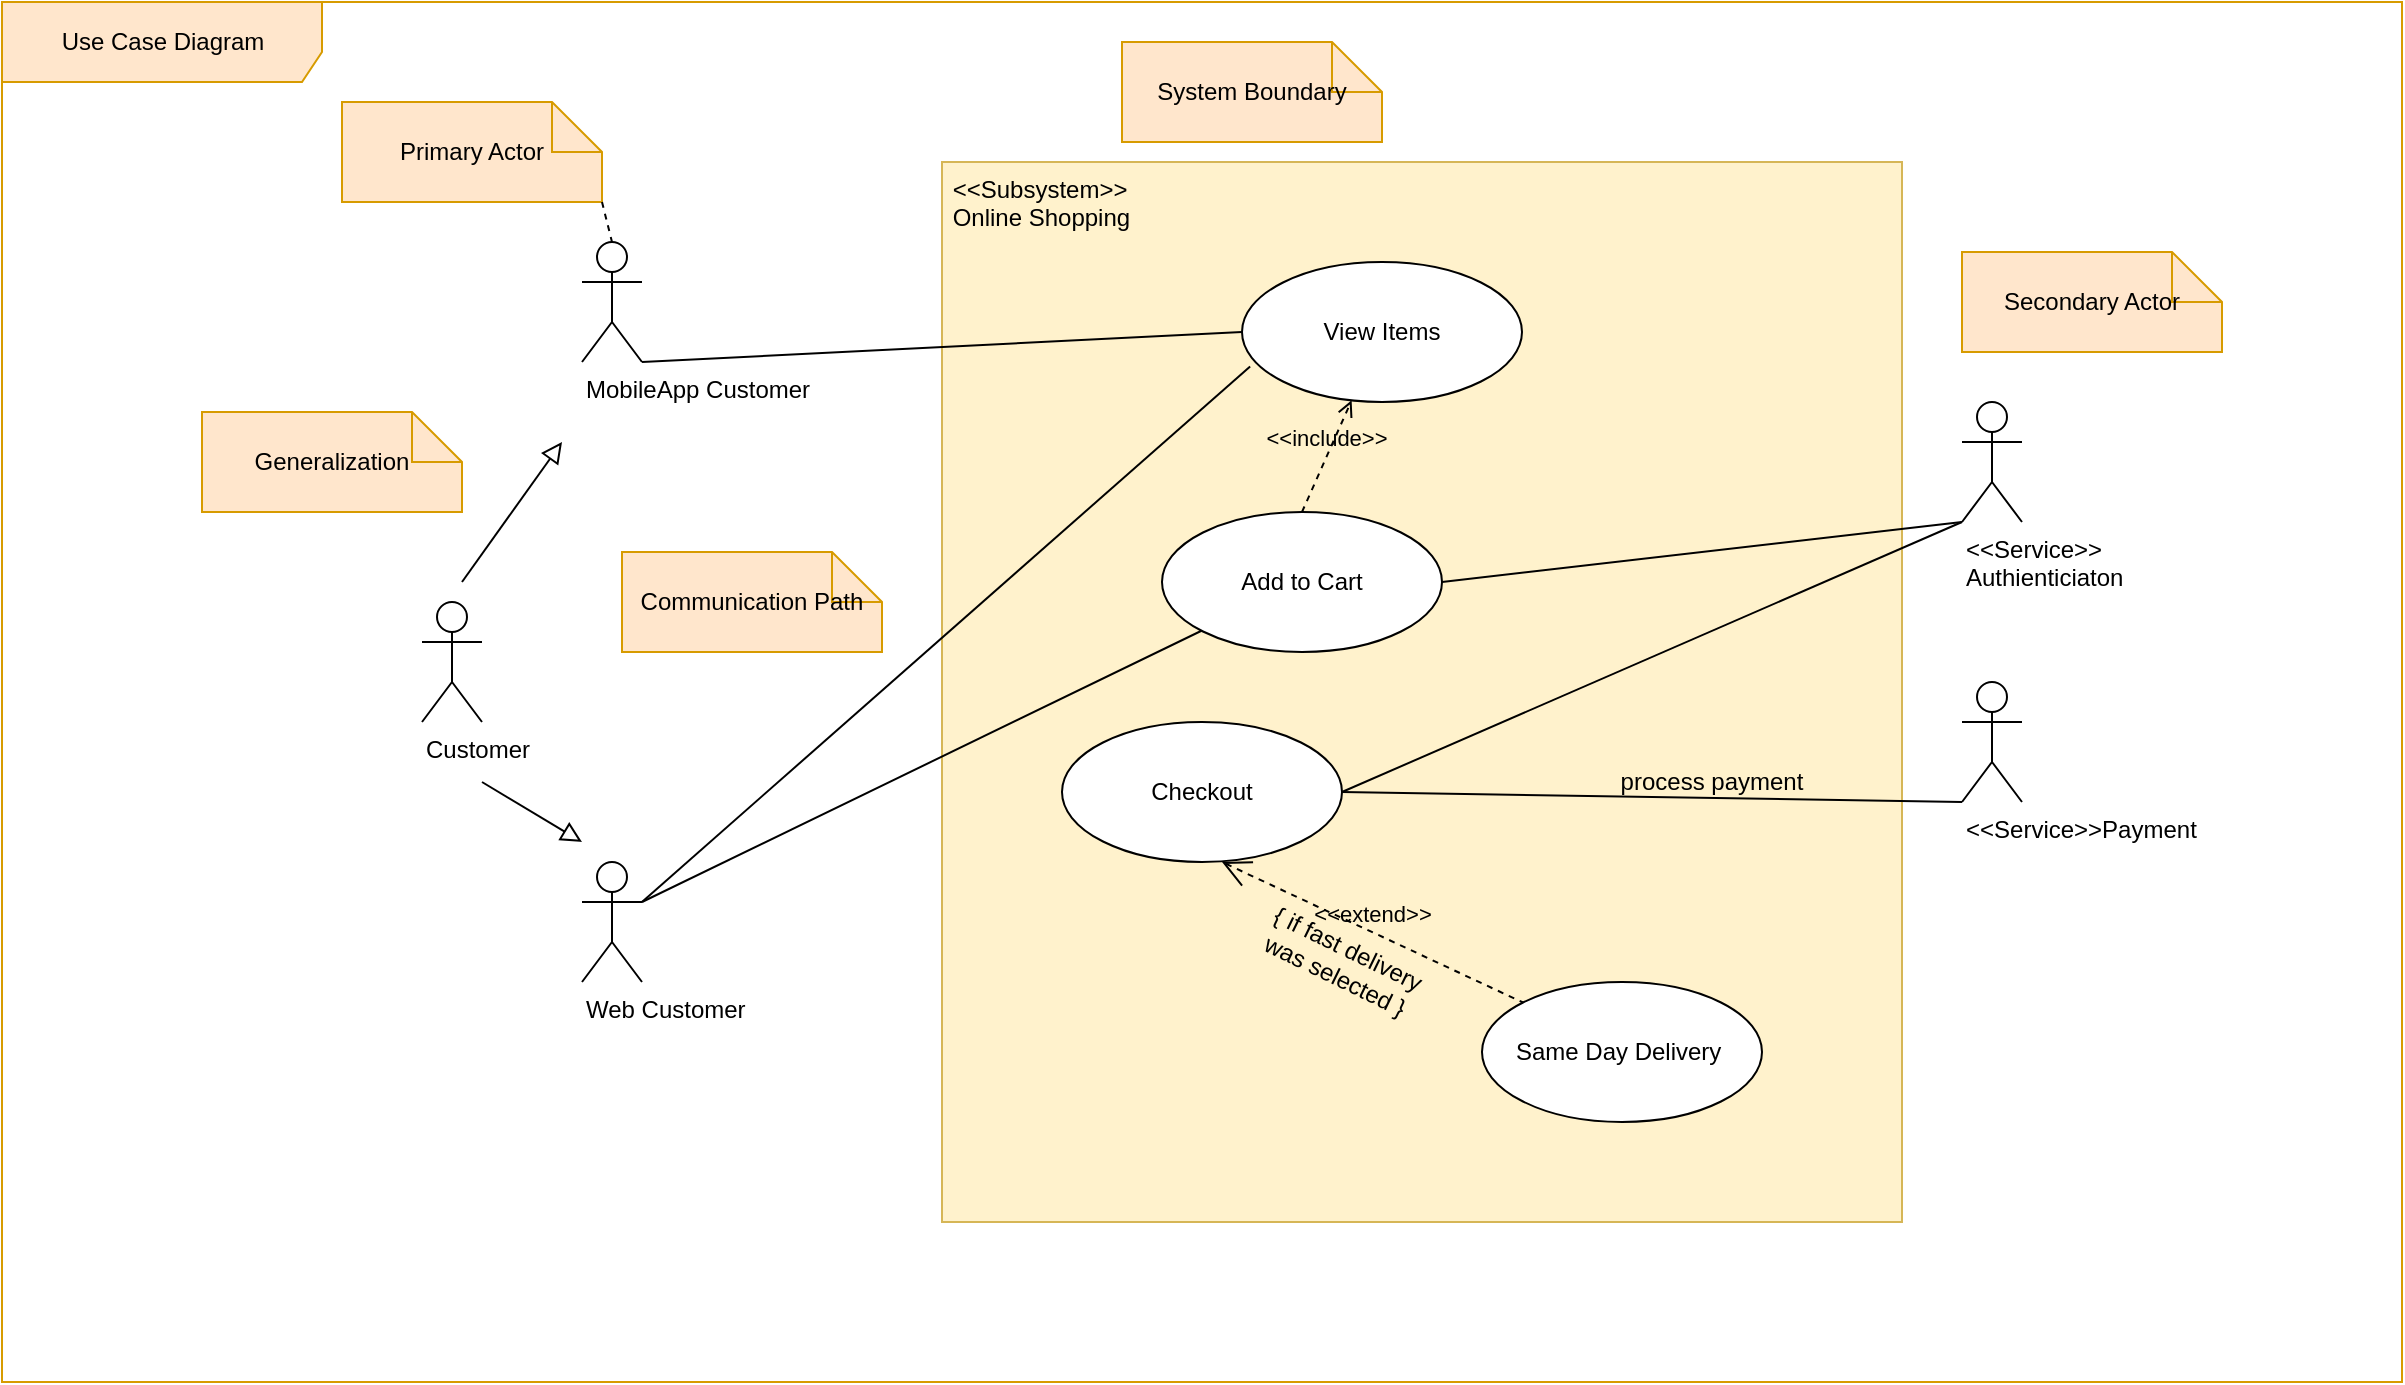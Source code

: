 <mxfile version="14.5.1" type="device" pages="7"><diagram id="j4myUShABQPjb1XV9XVo" name="UML - Use Case"><mxGraphModel dx="2071" dy="725" grid="1" gridSize="10" guides="1" tooltips="1" connect="1" arrows="1" fold="1" page="1" pageScale="1" pageWidth="850" pageHeight="1100" math="0" shadow="0"><root><mxCell id="oUpyS36CWEqFyG5BQVzb-0"/><mxCell id="oUpyS36CWEqFyG5BQVzb-1" parent="oUpyS36CWEqFyG5BQVzb-0"/><mxCell id="oUpyS36CWEqFyG5BQVzb-39" value="Use Case Diagram&lt;br&gt;" style="shape=umlFrame;tabPosition=left;html=1;boundedLbl=1;labelInHeader=1;width=160;height=40;align=center;fillColor=#ffe6cc;strokeColor=#d79b00;" vertex="1" parent="oUpyS36CWEqFyG5BQVzb-1"><mxGeometry x="-130" y="10" width="1200" height="690" as="geometry"/></mxCell><mxCell id="oUpyS36CWEqFyG5BQVzb-33" value="&lt;div style=&quot;text-align: justify&quot;&gt;&lt;span&gt;Primary Actor&lt;/span&gt;&lt;/div&gt;" style="shape=note2;boundedLbl=1;whiteSpace=wrap;html=1;size=25;verticalAlign=middle;align=center;fillColor=#ffe6cc;strokeColor=#d79b00;" vertex="1" parent="oUpyS36CWEqFyG5BQVzb-39"><mxGeometry x="170" y="50" width="130" height="50" as="geometry"/></mxCell><mxCell id="oUpyS36CWEqFyG5BQVzb-2" value="&amp;nbsp;&amp;lt;&amp;lt;Subsystem&amp;gt;&amp;gt;&lt;br&gt;&amp;nbsp;Online Shopping" style="rounded=0;whiteSpace=wrap;html=1;verticalAlign=top;align=left;fillColor=#fff2cc;strokeColor=#d6b656;" vertex="1" parent="oUpyS36CWEqFyG5BQVzb-39"><mxGeometry x="470" y="80" width="480" height="530" as="geometry"/></mxCell><mxCell id="oUpyS36CWEqFyG5BQVzb-43" value="Same Day Delivery&amp;nbsp;" style="ellipse;whiteSpace=wrap;html=1;align=center;" vertex="1" parent="oUpyS36CWEqFyG5BQVzb-39"><mxGeometry x="740" y="490" width="140" height="70" as="geometry"/></mxCell><mxCell id="oUpyS36CWEqFyG5BQVzb-36" value="&lt;div style=&quot;text-align: justify&quot;&gt;&lt;span&gt;Secondary Actor&lt;/span&gt;&lt;/div&gt;" style="shape=note2;boundedLbl=1;whiteSpace=wrap;html=1;size=25;verticalAlign=middle;align=center;fillColor=#ffe6cc;strokeColor=#d79b00;" vertex="1" parent="oUpyS36CWEqFyG5BQVzb-39"><mxGeometry x="980" y="125" width="130" height="50" as="geometry"/></mxCell><mxCell id="oUpyS36CWEqFyG5BQVzb-46" value="process payment" style="text;html=1;strokeColor=none;fillColor=none;align=center;verticalAlign=middle;whiteSpace=wrap;rounded=0;" vertex="1" parent="oUpyS36CWEqFyG5BQVzb-39"><mxGeometry x="790" y="380" width="130" height="20" as="geometry"/></mxCell><mxCell id="oUpyS36CWEqFyG5BQVzb-53" value="{ if fast delivery was selected }" style="text;html=1;strokeColor=none;fillColor=none;align=center;verticalAlign=middle;whiteSpace=wrap;rounded=0;rotation=26;" vertex="1" parent="oUpyS36CWEqFyG5BQVzb-39"><mxGeometry x="620" y="470" width="100" height="20" as="geometry"/></mxCell><mxCell id="oUpyS36CWEqFyG5BQVzb-4" value="Customer" style="shape=umlActor;verticalLabelPosition=bottom;verticalAlign=top;html=1;align=left;" vertex="1" parent="oUpyS36CWEqFyG5BQVzb-1"><mxGeometry x="80" y="310" width="30" height="60" as="geometry"/></mxCell><mxCell id="oUpyS36CWEqFyG5BQVzb-9" value="&amp;lt;&amp;lt;Service&amp;gt;&amp;gt;&lt;br&gt;Authienticiaton&lt;br&gt;" style="shape=umlActor;verticalLabelPosition=bottom;verticalAlign=top;html=1;align=left;" vertex="1" parent="oUpyS36CWEqFyG5BQVzb-1"><mxGeometry x="850" y="210" width="30" height="60" as="geometry"/></mxCell><mxCell id="oUpyS36CWEqFyG5BQVzb-10" value="MobileApp Customer" style="shape=umlActor;verticalLabelPosition=bottom;verticalAlign=top;html=1;align=left;" vertex="1" parent="oUpyS36CWEqFyG5BQVzb-1"><mxGeometry x="160" y="130" width="30" height="60" as="geometry"/></mxCell><mxCell id="oUpyS36CWEqFyG5BQVzb-11" value="" style="endArrow=block;html=1;rounded=0;align=center;verticalAlign=bottom;endFill=0;labelBackgroundColor=none;endSize=8;" edge="1" parent="oUpyS36CWEqFyG5BQVzb-1"><mxGeometry relative="1" as="geometry"><mxPoint x="100" y="300" as="sourcePoint"/><mxPoint x="150" y="230" as="targetPoint"/></mxGeometry></mxCell><mxCell id="oUpyS36CWEqFyG5BQVzb-12" value="" style="resizable=0;html=1;align=center;verticalAlign=top;labelBackgroundColor=none;" connectable="0" vertex="1" parent="oUpyS36CWEqFyG5BQVzb-11"><mxGeometry relative="1" as="geometry"/></mxCell><mxCell id="oUpyS36CWEqFyG5BQVzb-15" value="Web Customer" style="shape=umlActor;verticalLabelPosition=bottom;verticalAlign=top;html=1;align=left;" vertex="1" parent="oUpyS36CWEqFyG5BQVzb-1"><mxGeometry x="160" y="440" width="30" height="60" as="geometry"/></mxCell><mxCell id="oUpyS36CWEqFyG5BQVzb-16" value="" style="endArrow=block;html=1;rounded=0;align=center;verticalAlign=bottom;endFill=0;labelBackgroundColor=none;endSize=8;" edge="1" parent="oUpyS36CWEqFyG5BQVzb-1"><mxGeometry relative="1" as="geometry"><mxPoint x="110" y="400" as="sourcePoint"/><mxPoint x="160" y="430" as="targetPoint"/></mxGeometry></mxCell><mxCell id="oUpyS36CWEqFyG5BQVzb-17" value="" style="resizable=0;html=1;align=center;verticalAlign=top;labelBackgroundColor=none;" connectable="0" vertex="1" parent="oUpyS36CWEqFyG5BQVzb-16"><mxGeometry relative="1" as="geometry"/></mxCell><mxCell id="oUpyS36CWEqFyG5BQVzb-18" value="View Items" style="ellipse;whiteSpace=wrap;html=1;align=center;" vertex="1" parent="oUpyS36CWEqFyG5BQVzb-1"><mxGeometry x="490" y="140" width="140" height="70" as="geometry"/></mxCell><mxCell id="oUpyS36CWEqFyG5BQVzb-19" value="Add to Cart" style="ellipse;whiteSpace=wrap;html=1;align=center;" vertex="1" parent="oUpyS36CWEqFyG5BQVzb-1"><mxGeometry x="450" y="265" width="140" height="70" as="geometry"/></mxCell><mxCell id="oUpyS36CWEqFyG5BQVzb-20" value="Checkout" style="ellipse;whiteSpace=wrap;html=1;align=center;" vertex="1" parent="oUpyS36CWEqFyG5BQVzb-1"><mxGeometry x="400" y="370" width="140" height="70" as="geometry"/></mxCell><mxCell id="oUpyS36CWEqFyG5BQVzb-21" value="&amp;lt;&amp;lt;include&amp;gt;&amp;gt;" style="edgeStyle=none;html=1;endArrow=open;verticalAlign=bottom;dashed=1;labelBackgroundColor=none;exitX=0.5;exitY=0;exitDx=0;exitDy=0;" edge="1" parent="oUpyS36CWEqFyG5BQVzb-1" source="oUpyS36CWEqFyG5BQVzb-19" target="oUpyS36CWEqFyG5BQVzb-18"><mxGeometry width="160" relative="1" as="geometry"><mxPoint x="460" y="250" as="sourcePoint"/><mxPoint x="620" y="250" as="targetPoint"/></mxGeometry></mxCell><mxCell id="oUpyS36CWEqFyG5BQVzb-26" value="" style="edgeStyle=none;html=1;endArrow=none;verticalAlign=bottom;entryX=0;entryY=0.5;entryDx=0;entryDy=0;exitX=1;exitY=1;exitDx=0;exitDy=0;exitPerimeter=0;" edge="1" parent="oUpyS36CWEqFyG5BQVzb-1" source="oUpyS36CWEqFyG5BQVzb-10" target="oUpyS36CWEqFyG5BQVzb-18"><mxGeometry width="160" relative="1" as="geometry"><mxPoint x="210" y="170" as="sourcePoint"/><mxPoint x="370" y="170" as="targetPoint"/></mxGeometry></mxCell><mxCell id="oUpyS36CWEqFyG5BQVzb-27" value="" style="edgeStyle=none;html=1;endArrow=none;verticalAlign=bottom;entryX=0.029;entryY=0.746;entryDx=0;entryDy=0;entryPerimeter=0;exitX=1;exitY=0.333;exitDx=0;exitDy=0;exitPerimeter=0;" edge="1" parent="oUpyS36CWEqFyG5BQVzb-1" source="oUpyS36CWEqFyG5BQVzb-15" target="oUpyS36CWEqFyG5BQVzb-18"><mxGeometry width="160" relative="1" as="geometry"><mxPoint x="210" y="460" as="sourcePoint"/><mxPoint x="500" y="185" as="targetPoint"/></mxGeometry></mxCell><mxCell id="oUpyS36CWEqFyG5BQVzb-28" value="" style="edgeStyle=none;html=1;endArrow=none;verticalAlign=bottom;" edge="1" parent="oUpyS36CWEqFyG5BQVzb-1" target="oUpyS36CWEqFyG5BQVzb-19"><mxGeometry width="160" relative="1" as="geometry"><mxPoint x="190" y="460" as="sourcePoint"/><mxPoint x="504.06" y="202.22" as="targetPoint"/></mxGeometry></mxCell><mxCell id="oUpyS36CWEqFyG5BQVzb-29" value="" style="edgeStyle=none;html=1;endArrow=none;verticalAlign=bottom;entryX=0;entryY=1;entryDx=0;entryDy=0;entryPerimeter=0;exitX=1;exitY=0.5;exitDx=0;exitDy=0;" edge="1" parent="oUpyS36CWEqFyG5BQVzb-1" source="oUpyS36CWEqFyG5BQVzb-19" target="oUpyS36CWEqFyG5BQVzb-9"><mxGeometry width="160" relative="1" as="geometry"><mxPoint x="230" y="480" as="sourcePoint"/><mxPoint x="483.686" y="336.244" as="targetPoint"/></mxGeometry></mxCell><mxCell id="oUpyS36CWEqFyG5BQVzb-30" value="" style="edgeStyle=none;html=1;endArrow=none;verticalAlign=bottom;entryX=0;entryY=1;entryDx=0;entryDy=0;entryPerimeter=0;exitX=1;exitY=0.5;exitDx=0;exitDy=0;" edge="1" parent="oUpyS36CWEqFyG5BQVzb-1" source="oUpyS36CWEqFyG5BQVzb-20" target="oUpyS36CWEqFyG5BQVzb-9"><mxGeometry width="160" relative="1" as="geometry"><mxPoint x="600" y="310" as="sourcePoint"/><mxPoint x="860" y="280" as="targetPoint"/></mxGeometry></mxCell><mxCell id="oUpyS36CWEqFyG5BQVzb-31" value="&amp;lt;&amp;lt;Service&amp;gt;&amp;gt;Payment&lt;br&gt;" style="shape=umlActor;verticalLabelPosition=bottom;verticalAlign=top;html=1;align=left;" vertex="1" parent="oUpyS36CWEqFyG5BQVzb-1"><mxGeometry x="850" y="350" width="30" height="60" as="geometry"/></mxCell><mxCell id="oUpyS36CWEqFyG5BQVzb-32" value="" style="edgeStyle=none;html=1;endArrow=none;verticalAlign=bottom;entryX=0;entryY=1;entryDx=0;entryDy=0;entryPerimeter=0;exitX=1;exitY=0.5;exitDx=0;exitDy=0;" edge="1" parent="oUpyS36CWEqFyG5BQVzb-1" source="oUpyS36CWEqFyG5BQVzb-20" target="oUpyS36CWEqFyG5BQVzb-31"><mxGeometry width="160" relative="1" as="geometry"><mxPoint x="550" y="415" as="sourcePoint"/><mxPoint x="860" y="280" as="targetPoint"/></mxGeometry></mxCell><mxCell id="oUpyS36CWEqFyG5BQVzb-34" value="" style="endArrow=none;dashed=1;html=1;entryX=0.5;entryY=0;entryDx=0;entryDy=0;entryPerimeter=0;exitX=1;exitY=1;exitDx=0;exitDy=0;exitPerimeter=0;" edge="1" parent="oUpyS36CWEqFyG5BQVzb-1" source="oUpyS36CWEqFyG5BQVzb-33" target="oUpyS36CWEqFyG5BQVzb-10"><mxGeometry width="50" height="50" relative="1" as="geometry"><mxPoint x="150" y="140" as="sourcePoint"/><mxPoint x="200" y="90" as="targetPoint"/></mxGeometry></mxCell><mxCell id="oUpyS36CWEqFyG5BQVzb-35" value="&lt;div style=&quot;text-align: justify&quot;&gt;&lt;span&gt;Generalization&lt;/span&gt;&lt;/div&gt;" style="shape=note2;boundedLbl=1;whiteSpace=wrap;html=1;size=25;verticalAlign=middle;align=center;fillColor=#ffe6cc;strokeColor=#d79b00;" vertex="1" parent="oUpyS36CWEqFyG5BQVzb-1"><mxGeometry x="-30" y="215" width="130" height="50" as="geometry"/></mxCell><mxCell id="oUpyS36CWEqFyG5BQVzb-37" value="&lt;div style=&quot;text-align: justify&quot;&gt;&lt;span&gt;Communication Path&lt;/span&gt;&lt;/div&gt;" style="shape=note2;boundedLbl=1;whiteSpace=wrap;html=1;size=25;verticalAlign=middle;align=center;fillColor=#ffe6cc;strokeColor=#d79b00;" vertex="1" parent="oUpyS36CWEqFyG5BQVzb-1"><mxGeometry x="180" y="285" width="130" height="50" as="geometry"/></mxCell><mxCell id="oUpyS36CWEqFyG5BQVzb-38" value="&lt;div style=&quot;text-align: justify&quot;&gt;&lt;span&gt;System Boundary&lt;/span&gt;&lt;/div&gt;" style="shape=note2;boundedLbl=1;whiteSpace=wrap;html=1;size=25;verticalAlign=middle;align=center;fillColor=#ffe6cc;strokeColor=#d79b00;" vertex="1" parent="oUpyS36CWEqFyG5BQVzb-1"><mxGeometry x="430" y="30" width="130" height="50" as="geometry"/></mxCell><mxCell id="oUpyS36CWEqFyG5BQVzb-44" value="&amp;lt;&amp;lt;extend&amp;gt;&amp;gt;" style="edgeStyle=none;html=1;startArrow=open;endArrow=none;startSize=12;verticalAlign=bottom;dashed=1;labelBackgroundColor=none;entryX=0;entryY=0;entryDx=0;entryDy=0;" edge="1" parent="oUpyS36CWEqFyG5BQVzb-1" target="oUpyS36CWEqFyG5BQVzb-43"><mxGeometry width="160" relative="1" as="geometry"><mxPoint x="480" y="440" as="sourcePoint"/><mxPoint x="640" y="440" as="targetPoint"/></mxGeometry></mxCell></root></mxGraphModel></diagram><diagram id="ljnIkpyYmR_8CkVEw0AE" name="UML-Class Diagram"><mxGraphModel dx="1038" dy="616" grid="1" gridSize="10" guides="1" tooltips="1" connect="1" arrows="1" fold="1" page="1" pageScale="1" pageWidth="850" pageHeight="1100" math="0" shadow="0"><root><mxCell id="DSZ0HBtgaBW-sGAFRPeO-0"/><mxCell id="DSZ0HBtgaBW-sGAFRPeO-1" parent="DSZ0HBtgaBW-sGAFRPeO-0"/><mxCell id="DSZ0HBtgaBW-sGAFRPeO-5" value="&lt;b style=&quot;color: rgb(32 , 33 , 34) ; font-family: sans-serif ; font-size: 14px ; background-color: rgb(255 , 255 , 255)&quot;&gt;class diagram&lt;/b&gt;&lt;span style=&quot;color: rgb(32 , 33 , 34) ; font-family: sans-serif ; font-size: 14px ; background-color: rgb(255 , 255 , 255)&quot;&gt;&amp;nbsp;in the&amp;nbsp;&lt;/span&gt;&lt;a href=&quot;https://en.wikipedia.org/wiki/Unified_Modeling_Language&quot; title=&quot;Unified Modeling Language&quot; style=&quot;color: rgb(6 , 69 , 173) ; background: none rgb(255 , 255 , 255) ; font-family: sans-serif ; font-size: 14px&quot;&gt;Unified Modeling Language&lt;/a&gt;&lt;span style=&quot;color: rgb(32 , 33 , 34) ; font-family: sans-serif ; font-size: 14px ; background-color: rgb(255 , 255 , 255)&quot;&gt;&amp;nbsp;(UML) is a type of static structure diagram that describes the structure of a system by showing the system's&amp;nbsp;&lt;/span&gt;&lt;a href=&quot;https://en.wikipedia.org/wiki/Class_(computer_science)&quot; class=&quot;mw-redirect&quot; title=&quot;Conceptual model&quot; style=&quot;color: rgb(6 , 69 , 173) ; background: none rgb(255 , 255 , 255) ; font-family: sans-serif ; font-size: 14px&quot;&gt;classes&lt;/a&gt;&lt;span style=&quot;color: rgb(32 , 33 , 34) ; font-family: sans-serif ; font-size: 14px ; background-color: rgb(255 , 255 , 255)&quot;&gt;, their attributes, operations (or methods), and the relationships among objects.&lt;/span&gt;" style="text;html=1;strokeColor=none;fillColor=none;align=center;verticalAlign=middle;whiteSpace=wrap;rounded=0;" vertex="1" parent="DSZ0HBtgaBW-sGAFRPeO-1"><mxGeometry x="65" y="60" width="360" height="20" as="geometry"/></mxCell><mxCell id="DSZ0HBtgaBW-sGAFRPeO-6" value="&lt;&lt;entity&gt;&gt; Product" style="swimlane;fontStyle=1;align=center;verticalAlign=top;childLayout=stackLayout;horizontal=1;startSize=26;horizontalStack=0;resizeParent=1;resizeParentMax=0;resizeLast=0;collapsible=1;marginBottom=0;" vertex="1" parent="DSZ0HBtgaBW-sGAFRPeO-1"><mxGeometry x="290" y="320" width="160" height="170" as="geometry"><mxRectangle x="210" y="230" width="80" height="26" as="alternateBounds"/></mxGeometry></mxCell><mxCell id="DSZ0HBtgaBW-sGAFRPeO-7" value="- productId: long&#10;- productName: string&#10;- description: string&#10;- price: float&#10;" style="text;strokeColor=none;fillColor=none;align=left;verticalAlign=top;spacingLeft=4;spacingRight=4;overflow=hidden;rotatable=0;points=[[0,0.5],[1,0.5]];portConstraint=eastwest;" vertex="1" parent="DSZ0HBtgaBW-sGAFRPeO-6"><mxGeometry y="26" width="160" height="74" as="geometry"/></mxCell><mxCell id="DSZ0HBtgaBW-sGAFRPeO-8" value="" style="line;strokeWidth=1;fillColor=none;align=left;verticalAlign=middle;spacingTop=-1;spacingLeft=3;spacingRight=3;rotatable=0;labelPosition=right;points=[];portConstraint=eastwest;" vertex="1" parent="DSZ0HBtgaBW-sGAFRPeO-6"><mxGeometry y="100" width="160" height="8" as="geometry"/></mxCell><mxCell id="DSZ0HBtgaBW-sGAFRPeO-9" value="+ displayDetails() : string&#10;+ getProductId() : long&#10;+ setProductId(productID : string) " style="text;strokeColor=none;fillColor=none;align=left;verticalAlign=top;spacingLeft=4;spacingRight=4;overflow=hidden;rotatable=0;points=[[0,0.5],[1,0.5]];portConstraint=eastwest;" vertex="1" parent="DSZ0HBtgaBW-sGAFRPeO-6"><mxGeometry y="108" width="160" height="62" as="geometry"/></mxCell><mxCell id="DSZ0HBtgaBW-sGAFRPeO-11" value="VISIBILITY&lt;br&gt;- private&lt;br&gt;+ public&amp;nbsp;&lt;br&gt;# protected&lt;br&gt;~ package/default" style="shape=note2;boundedLbl=1;whiteSpace=wrap;html=1;size=25;verticalAlign=middle;align=center;" vertex="1" parent="DSZ0HBtgaBW-sGAFRPeO-1"><mxGeometry x="60" y="130" width="200" height="100" as="geometry"/></mxCell><mxCell id="DSZ0HBtgaBW-sGAFRPeO-16" style="edgeStyle=orthogonalEdgeStyle;rounded=0;orthogonalLoop=1;jettySize=auto;html=1;entryX=0.445;entryY=0.99;entryDx=0;entryDy=0;entryPerimeter=0;endArrow=block;endFill=0;" edge="1" parent="DSZ0HBtgaBW-sGAFRPeO-1" source="DSZ0HBtgaBW-sGAFRPeO-12" target="DSZ0HBtgaBW-sGAFRPeO-9"><mxGeometry relative="1" as="geometry"/></mxCell><mxCell id="DSZ0HBtgaBW-sGAFRPeO-12" value="Gadgets" style="swimlane;fontStyle=1;align=center;verticalAlign=top;childLayout=stackLayout;horizontal=1;startSize=26;horizontalStack=0;resizeParent=1;resizeParentMax=0;resizeLast=0;collapsible=1;marginBottom=0;" vertex="1" parent="DSZ0HBtgaBW-sGAFRPeO-1"><mxGeometry x="160" y="600" width="180" height="100" as="geometry"><mxRectangle x="210" y="230" width="80" height="26" as="alternateBounds"/></mxGeometry></mxCell><mxCell id="DSZ0HBtgaBW-sGAFRPeO-13" value="- accessories : boolean" style="text;strokeColor=none;fillColor=none;align=left;verticalAlign=top;spacingLeft=4;spacingRight=4;overflow=hidden;rotatable=0;points=[[0,0.5],[1,0.5]];portConstraint=eastwest;" vertex="1" parent="DSZ0HBtgaBW-sGAFRPeO-12"><mxGeometry y="26" width="180" height="34" as="geometry"/></mxCell><mxCell id="DSZ0HBtgaBW-sGAFRPeO-14" value="" style="line;strokeWidth=1;fillColor=none;align=left;verticalAlign=middle;spacingTop=-1;spacingLeft=3;spacingRight=3;rotatable=0;labelPosition=right;points=[];portConstraint=eastwest;" vertex="1" parent="DSZ0HBtgaBW-sGAFRPeO-12"><mxGeometry y="60" width="180" height="8" as="geometry"/></mxCell><mxCell id="DSZ0HBtgaBW-sGAFRPeO-15" value="+ hasAccessories() : boolean" style="text;strokeColor=none;fillColor=none;align=left;verticalAlign=top;spacingLeft=4;spacingRight=4;overflow=hidden;rotatable=0;points=[[0,0.5],[1,0.5]];portConstraint=eastwest;" vertex="1" parent="DSZ0HBtgaBW-sGAFRPeO-12"><mxGeometry y="68" width="180" height="32" as="geometry"/></mxCell><mxCell id="DSZ0HBtgaBW-sGAFRPeO-17" value="Books" style="swimlane;fontStyle=1;align=center;verticalAlign=top;childLayout=stackLayout;horizontal=1;startSize=26;horizontalStack=0;resizeParent=1;resizeParentMax=0;resizeLast=0;collapsible=1;marginBottom=0;" vertex="1" parent="DSZ0HBtgaBW-sGAFRPeO-1"><mxGeometry x="400" y="600" width="160" height="100" as="geometry"><mxRectangle x="210" y="230" width="80" height="26" as="alternateBounds"/></mxGeometry></mxCell><mxCell id="DSZ0HBtgaBW-sGAFRPeO-18" value="- authorName: string&#10;" style="text;strokeColor=none;fillColor=none;align=left;verticalAlign=top;spacingLeft=4;spacingRight=4;overflow=hidden;rotatable=0;points=[[0,0.5],[1,0.5]];portConstraint=eastwest;" vertex="1" parent="DSZ0HBtgaBW-sGAFRPeO-17"><mxGeometry y="26" width="160" height="24" as="geometry"/></mxCell><mxCell id="DSZ0HBtgaBW-sGAFRPeO-19" value="" style="line;strokeWidth=1;fillColor=none;align=left;verticalAlign=middle;spacingTop=-1;spacingLeft=3;spacingRight=3;rotatable=0;labelPosition=right;points=[];portConstraint=eastwest;" vertex="1" parent="DSZ0HBtgaBW-sGAFRPeO-17"><mxGeometry y="50" width="160" height="8" as="geometry"/></mxCell><mxCell id="DSZ0HBtgaBW-sGAFRPeO-20" value="+ isEbook() : boolean" style="text;strokeColor=none;fillColor=none;align=left;verticalAlign=top;spacingLeft=4;spacingRight=4;overflow=hidden;rotatable=0;points=[[0,0.5],[1,0.5]];portConstraint=eastwest;" vertex="1" parent="DSZ0HBtgaBW-sGAFRPeO-17"><mxGeometry y="58" width="160" height="42" as="geometry"/></mxCell><mxCell id="DSZ0HBtgaBW-sGAFRPeO-21" style="edgeStyle=orthogonalEdgeStyle;rounded=0;orthogonalLoop=1;jettySize=auto;html=1;entryX=0.563;entryY=1;entryDx=0;entryDy=0;entryPerimeter=0;endArrow=block;endFill=0;" edge="1" parent="DSZ0HBtgaBW-sGAFRPeO-1" source="DSZ0HBtgaBW-sGAFRPeO-17" target="DSZ0HBtgaBW-sGAFRPeO-9"><mxGeometry relative="1" as="geometry"><mxPoint x="260" y="610" as="sourcePoint"/><mxPoint x="371.2" y="499.38" as="targetPoint"/></mxGeometry></mxCell><mxCell id="DSZ0HBtgaBW-sGAFRPeO-36" style="edgeStyle=orthogonalEdgeStyle;rounded=0;orthogonalLoop=1;jettySize=auto;html=1;entryX=0.535;entryY=0.99;entryDx=0;entryDy=0;entryPerimeter=0;endArrow=block;endFill=0;dashed=1;" edge="1" parent="DSZ0HBtgaBW-sGAFRPeO-1" source="DSZ0HBtgaBW-sGAFRPeO-22" target="DSZ0HBtgaBW-sGAFRPeO-35"><mxGeometry relative="1" as="geometry"/></mxCell><mxCell id="DSZ0HBtgaBW-sGAFRPeO-22" value="Order" style="swimlane;fontStyle=1;align=center;verticalAlign=top;childLayout=stackLayout;horizontal=1;startSize=26;horizontalStack=0;resizeParent=1;resizeParentMax=0;resizeLast=0;collapsible=1;marginBottom=0;" vertex="1" parent="DSZ0HBtgaBW-sGAFRPeO-1"><mxGeometry x="600" y="324" width="210" height="140" as="geometry"><mxRectangle x="210" y="230" width="80" height="26" as="alternateBounds"/></mxGeometry></mxCell><mxCell id="DSZ0HBtgaBW-sGAFRPeO-23" value="- orderId: long&#10;- value: float&#10;" style="text;strokeColor=none;fillColor=none;align=left;verticalAlign=top;spacingLeft=4;spacingRight=4;overflow=hidden;rotatable=0;points=[[0,0.5],[1,0.5]];portConstraint=eastwest;" vertex="1" parent="DSZ0HBtgaBW-sGAFRPeO-22"><mxGeometry y="26" width="210" height="54" as="geometry"/></mxCell><mxCell id="DSZ0HBtgaBW-sGAFRPeO-24" value="" style="line;strokeWidth=1;fillColor=none;align=left;verticalAlign=middle;spacingTop=-1;spacingLeft=3;spacingRight=3;rotatable=0;labelPosition=right;points=[];portConstraint=eastwest;" vertex="1" parent="DSZ0HBtgaBW-sGAFRPeO-22"><mxGeometry y="80" width="210" height="8" as="geometry"/></mxCell><mxCell id="DSZ0HBtgaBW-sGAFRPeO-25" value="+ displayOrderDetails() : string&#10;+ traverseProducts() : void" style="text;strokeColor=none;fillColor=none;align=left;verticalAlign=top;spacingLeft=4;spacingRight=4;overflow=hidden;rotatable=0;points=[[0,0.5],[1,0.5]];portConstraint=eastwest;" vertex="1" parent="DSZ0HBtgaBW-sGAFRPeO-22"><mxGeometry y="88" width="210" height="52" as="geometry"/></mxCell><mxCell id="DSZ0HBtgaBW-sGAFRPeO-26" style="edgeStyle=orthogonalEdgeStyle;rounded=0;orthogonalLoop=1;jettySize=auto;html=1;entryX=0;entryY=0.608;entryDx=0;entryDy=0;entryPerimeter=0;endArrow=diamond;endFill=0;" edge="1" parent="DSZ0HBtgaBW-sGAFRPeO-1" source="DSZ0HBtgaBW-sGAFRPeO-7" target="DSZ0HBtgaBW-sGAFRPeO-23"><mxGeometry relative="1" as="geometry"/></mxCell><mxCell id="DSZ0HBtgaBW-sGAFRPeO-31" style="edgeStyle=orthogonalEdgeStyle;rounded=0;orthogonalLoop=1;jettySize=auto;html=1;entryX=0.442;entryY=0.991;entryDx=0;entryDy=0;entryPerimeter=0;endArrow=diamond;endFill=1;" edge="1" parent="DSZ0HBtgaBW-sGAFRPeO-1" source="DSZ0HBtgaBW-sGAFRPeO-27" target="DSZ0HBtgaBW-sGAFRPeO-25"><mxGeometry relative="1" as="geometry"/></mxCell><mxCell id="DSZ0HBtgaBW-sGAFRPeO-27" value="Shipping Details" style="swimlane;fontStyle=1;align=center;verticalAlign=top;childLayout=stackLayout;horizontal=1;startSize=26;horizontalStack=0;resizeParent=1;resizeParentMax=0;resizeLast=0;collapsible=1;marginBottom=0;" vertex="1" parent="DSZ0HBtgaBW-sGAFRPeO-1"><mxGeometry x="612" y="600" width="160" height="110" as="geometry"><mxRectangle x="210" y="230" width="80" height="26" as="alternateBounds"/></mxGeometry></mxCell><mxCell id="DSZ0HBtgaBW-sGAFRPeO-28" value="- cartId: long&#10;- shippingId: long&#10;" style="text;strokeColor=none;fillColor=none;align=left;verticalAlign=top;spacingLeft=4;spacingRight=4;overflow=hidden;rotatable=0;points=[[0,0.5],[1,0.5]];portConstraint=eastwest;" vertex="1" parent="DSZ0HBtgaBW-sGAFRPeO-27"><mxGeometry y="26" width="160" height="44" as="geometry"/></mxCell><mxCell id="DSZ0HBtgaBW-sGAFRPeO-29" value="" style="line;strokeWidth=1;fillColor=none;align=left;verticalAlign=middle;spacingTop=-1;spacingLeft=3;spacingRight=3;rotatable=0;labelPosition=right;points=[];portConstraint=eastwest;" vertex="1" parent="DSZ0HBtgaBW-sGAFRPeO-27"><mxGeometry y="70" width="160" height="8" as="geometry"/></mxCell><mxCell id="DSZ0HBtgaBW-sGAFRPeO-30" value="+ displayShippingDetails() : string&#10;" style="text;strokeColor=none;fillColor=none;align=left;verticalAlign=top;spacingLeft=4;spacingRight=4;overflow=hidden;rotatable=0;points=[[0,0.5],[1,0.5]];portConstraint=eastwest;" vertex="1" parent="DSZ0HBtgaBW-sGAFRPeO-27"><mxGeometry y="78" width="160" height="32" as="geometry"/></mxCell><mxCell id="DSZ0HBtgaBW-sGAFRPeO-32" value="Searchable" style="swimlane;fontStyle=1;align=center;verticalAlign=top;childLayout=stackLayout;horizontal=1;startSize=20;horizontalStack=0;resizeParent=1;resizeParentMax=0;resizeLast=0;collapsible=1;marginBottom=0;" vertex="1" parent="DSZ0HBtgaBW-sGAFRPeO-1"><mxGeometry x="592" y="110" width="210" height="120" as="geometry"><mxRectangle x="210" y="230" width="80" height="26" as="alternateBounds"/></mxGeometry></mxCell><mxCell id="DSZ0HBtgaBW-sGAFRPeO-33" value="- keyAttribute" style="text;strokeColor=none;fillColor=none;align=left;verticalAlign=top;spacingLeft=4;spacingRight=4;overflow=hidden;rotatable=0;points=[[0,0.5],[1,0.5]];portConstraint=eastwest;" vertex="1" parent="DSZ0HBtgaBW-sGAFRPeO-32"><mxGeometry y="20" width="210" height="30" as="geometry"/></mxCell><mxCell id="DSZ0HBtgaBW-sGAFRPeO-34" value="" style="line;strokeWidth=1;fillColor=none;align=left;verticalAlign=middle;spacingTop=-1;spacingLeft=3;spacingRight=3;rotatable=0;labelPosition=right;points=[];portConstraint=eastwest;" vertex="1" parent="DSZ0HBtgaBW-sGAFRPeO-32"><mxGeometry y="50" width="210" height="8" as="geometry"/></mxCell><mxCell id="DSZ0HBtgaBW-sGAFRPeO-35" value="+ searchObject(keyArrtibute : long)" style="text;strokeColor=none;fillColor=none;align=left;verticalAlign=top;spacingLeft=4;spacingRight=4;overflow=hidden;rotatable=0;points=[[0,0.5],[1,0.5]];portConstraint=eastwest;" vertex="1" parent="DSZ0HBtgaBW-sGAFRPeO-32"><mxGeometry y="58" width="210" height="62" as="geometry"/></mxCell><mxCell id="DSZ0HBtgaBW-sGAFRPeO-37" value="&lt;&lt;abstract&gt;&gt;&#10;Product" style="swimlane;fontStyle=1;align=center;verticalAlign=top;childLayout=stackLayout;horizontal=1;startSize=50;horizontalStack=0;resizeParent=1;resizeParentMax=0;resizeLast=0;collapsible=1;marginBottom=0;" vertex="1" parent="DSZ0HBtgaBW-sGAFRPeO-1"><mxGeometry x="80" y="300" width="160" height="194" as="geometry"><mxRectangle x="210" y="230" width="80" height="26" as="alternateBounds"/></mxGeometry></mxCell><mxCell id="DSZ0HBtgaBW-sGAFRPeO-38" value="- productId: long&#10;- productName: string&#10;- description: string&#10;- price: float&#10;" style="text;strokeColor=none;fillColor=none;align=left;verticalAlign=top;spacingLeft=4;spacingRight=4;overflow=hidden;rotatable=0;points=[[0,0.5],[1,0.5]];portConstraint=eastwest;" vertex="1" parent="DSZ0HBtgaBW-sGAFRPeO-37"><mxGeometry y="50" width="160" height="74" as="geometry"/></mxCell><mxCell id="DSZ0HBtgaBW-sGAFRPeO-39" value="" style="line;strokeWidth=1;fillColor=none;align=left;verticalAlign=middle;spacingTop=-1;spacingLeft=3;spacingRight=3;rotatable=0;labelPosition=right;points=[];portConstraint=eastwest;" vertex="1" parent="DSZ0HBtgaBW-sGAFRPeO-37"><mxGeometry y="124" width="160" height="8" as="geometry"/></mxCell><mxCell id="DSZ0HBtgaBW-sGAFRPeO-40" value="+ displayDetails() : string&#10;+ getProductId() : long&#10;+ setProductId(productID : string) " style="text;strokeColor=none;fillColor=none;align=left;verticalAlign=top;spacingLeft=4;spacingRight=4;overflow=hidden;rotatable=0;points=[[0,0.5],[1,0.5]];portConstraint=eastwest;" vertex="1" parent="DSZ0HBtgaBW-sGAFRPeO-37"><mxGeometry y="132" width="160" height="62" as="geometry"/></mxCell><mxCell id="DSZ0HBtgaBW-sGAFRPeO-42" value="interface realization" style="shape=note2;boundedLbl=1;whiteSpace=wrap;html=1;size=25;verticalAlign=middle;align=center;" vertex="1" parent="DSZ0HBtgaBW-sGAFRPeO-1"><mxGeometry x="720" y="250" width="180" height="40" as="geometry"/></mxCell><mxCell id="DSZ0HBtgaBW-sGAFRPeO-43" value="aggregation" style="shape=note2;boundedLbl=1;whiteSpace=wrap;html=1;size=25;verticalAlign=middle;align=center;" vertex="1" parent="DSZ0HBtgaBW-sGAFRPeO-1"><mxGeometry x="460" y="340" width="120" height="30" as="geometry"/></mxCell><mxCell id="DSZ0HBtgaBW-sGAFRPeO-44" value="composition" style="shape=note2;boundedLbl=1;whiteSpace=wrap;html=1;size=25;verticalAlign=middle;align=center;" vertex="1" parent="DSZ0HBtgaBW-sGAFRPeO-1"><mxGeometry x="710" y="520" width="120" height="30" as="geometry"/></mxCell><mxCell id="DSZ0HBtgaBW-sGAFRPeO-49" style="edgeStyle=orthogonalEdgeStyle;rounded=0;orthogonalLoop=1;jettySize=auto;html=1;dashed=1;endArrow=openThin;endFill=0;" edge="1" parent="DSZ0HBtgaBW-sGAFRPeO-1" source="DSZ0HBtgaBW-sGAFRPeO-45" target="DSZ0HBtgaBW-sGAFRPeO-35"><mxGeometry relative="1" as="geometry"/></mxCell><mxCell id="DSZ0HBtgaBW-sGAFRPeO-56" style="edgeStyle=orthogonalEdgeStyle;rounded=0;orthogonalLoop=1;jettySize=auto;html=1;entryX=0.295;entryY=0.001;entryDx=0;entryDy=0;entryPerimeter=0;dashed=1;endArrow=openThin;endFill=0;" edge="1" parent="DSZ0HBtgaBW-sGAFRPeO-1" source="DSZ0HBtgaBW-sGAFRPeO-45" target="DSZ0HBtgaBW-sGAFRPeO-22"><mxGeometry relative="1" as="geometry"><Array as="points"><mxPoint x="400" y="260"/><mxPoint x="662" y="260"/></Array></mxGeometry></mxCell><mxCell id="DSZ0HBtgaBW-sGAFRPeO-45" value="Customer" style="swimlane;fontStyle=1;align=center;verticalAlign=top;childLayout=stackLayout;horizontal=1;startSize=26;horizontalStack=0;resizeParent=1;resizeParentMax=0;resizeLast=0;collapsible=1;marginBottom=0;" vertex="1" parent="DSZ0HBtgaBW-sGAFRPeO-1"><mxGeometry x="320" y="182" width="160" height="34" as="geometry"><mxRectangle x="210" y="230" width="80" height="26" as="alternateBounds"/></mxGeometry></mxCell><mxCell id="DSZ0HBtgaBW-sGAFRPeO-47" value="" style="line;strokeWidth=1;fillColor=none;align=left;verticalAlign=middle;spacingTop=-1;spacingLeft=3;spacingRight=3;rotatable=0;labelPosition=right;points=[];portConstraint=eastwest;" vertex="1" parent="DSZ0HBtgaBW-sGAFRPeO-45"><mxGeometry y="26" width="160" height="8" as="geometry"/></mxCell><mxCell id="DSZ0HBtgaBW-sGAFRPeO-50" value="&amp;lt;&amp;lt;use&amp;gt;&amp;gt;" style="text;html=1;align=center;verticalAlign=middle;resizable=0;points=[];autosize=1;" vertex="1" parent="DSZ0HBtgaBW-sGAFRPeO-1"><mxGeometry x="500" y="170" width="60" height="20" as="geometry"/></mxCell><mxCell id="DSZ0HBtgaBW-sGAFRPeO-51" value="usage dependency" style="shape=note2;boundedLbl=1;whiteSpace=wrap;html=1;size=25;verticalAlign=middle;align=center;" vertex="1" parent="DSZ0HBtgaBW-sGAFRPeO-1"><mxGeometry x="400" y="130" width="180" height="40" as="geometry"/></mxCell><mxCell id="DSZ0HBtgaBW-sGAFRPeO-52" value="1..*" style="text;html=1;align=center;verticalAlign=middle;resizable=0;points=[];autosize=1;" vertex="1" parent="DSZ0HBtgaBW-sGAFRPeO-1"><mxGeometry x="455" y="380" width="30" height="20" as="geometry"/></mxCell><mxCell id="DSZ0HBtgaBW-sGAFRPeO-53" value="1" style="text;html=1;align=center;verticalAlign=middle;resizable=0;points=[];autosize=1;" vertex="1" parent="DSZ0HBtgaBW-sGAFRPeO-1"><mxGeometry x="570" y="380" width="20" height="20" as="geometry"/></mxCell><mxCell id="DSZ0HBtgaBW-sGAFRPeO-54" value="1" style="text;html=1;align=center;verticalAlign=middle;resizable=0;points=[];autosize=1;" vertex="1" parent="DSZ0HBtgaBW-sGAFRPeO-1"><mxGeometry x="670" y="580" width="20" height="20" as="geometry"/></mxCell><mxCell id="DSZ0HBtgaBW-sGAFRPeO-55" value="1" style="text;html=1;align=center;verticalAlign=middle;resizable=0;points=[];autosize=1;" vertex="1" parent="DSZ0HBtgaBW-sGAFRPeO-1"><mxGeometry x="670" y="470" width="20" height="20" as="geometry"/></mxCell><mxCell id="DSZ0HBtgaBW-sGAFRPeO-57" value="&amp;lt;&amp;lt;use&amp;gt;&amp;gt;" style="text;html=1;align=center;verticalAlign=middle;resizable=0;points=[];autosize=1;" vertex="1" parent="DSZ0HBtgaBW-sGAFRPeO-1"><mxGeometry x="490" y="240" width="60" height="20" as="geometry"/></mxCell><mxCell id="DSZ0HBtgaBW-sGAFRPeO-59" value="1" style="text;html=1;align=center;verticalAlign=middle;resizable=0;points=[];autosize=1;" vertex="1" parent="DSZ0HBtgaBW-sGAFRPeO-1"><mxGeometry x="400" y="230" width="20" height="20" as="geometry"/></mxCell><mxCell id="DSZ0HBtgaBW-sGAFRPeO-60" value="2" style="text;html=1;align=center;verticalAlign=middle;resizable=0;points=[];autosize=1;" vertex="1" parent="DSZ0HBtgaBW-sGAFRPeO-1"><mxGeometry x="640" y="300" width="20" height="20" as="geometry"/></mxCell></root></mxGraphModel></diagram><diagram id="DstCDc1XcsqK7tEh0Kki" name="UML Nutshell"><mxGraphModel dx="1038" dy="616" grid="1" gridSize="10" guides="1" tooltips="1" connect="1" arrows="1" fold="1" page="1" pageScale="1" pageWidth="850" pageHeight="1100" math="0" shadow="0"><root><mxCell id="nEGu02dvVsZuFQ_2G7N--0"/><mxCell id="nEGu02dvVsZuFQ_2G7N--1" parent="nEGu02dvVsZuFQ_2G7N--0"/><mxCell id="mJuTdC5JFwiNx5LTmppX-1" value="UML Diagrams" style="rounded=1;whiteSpace=wrap;html=1;fillColor=#ffe6cc;strokeColor=#d79b00;align=center;" vertex="1" parent="nEGu02dvVsZuFQ_2G7N--1"><mxGeometry x="330" y="60" width="220" height="30" as="geometry"/></mxCell><mxCell id="mJuTdC5JFwiNx5LTmppX-2" value="Structural" style="rounded=1;whiteSpace=wrap;html=1;fillColor=#60a917;strokeColor=#2D7600;fontColor=#ffffff;align=center;" vertex="1" parent="nEGu02dvVsZuFQ_2G7N--1"><mxGeometry x="150" y="120" width="200" height="30" as="geometry"/></mxCell><mxCell id="mJuTdC5JFwiNx5LTmppX-3" value="Behavioral" style="rounded=1;whiteSpace=wrap;html=1;fillColor=#60a917;strokeColor=#2D7600;fontColor=#ffffff;align=center;" vertex="1" parent="nEGu02dvVsZuFQ_2G7N--1"><mxGeometry x="460" y="120" width="200" height="30" as="geometry"/></mxCell><mxCell id="mJuTdC5JFwiNx5LTmppX-4" value="describe the components of the system" style="rounded=1;whiteSpace=wrap;html=1;fillColor=#d5e8d4;strokeColor=#82b366;gradientColor=#97d077;align=center;" vertex="1" parent="nEGu02dvVsZuFQ_2G7N--1"><mxGeometry x="150" y="150" width="200" height="30" as="geometry"/></mxCell><mxCell id="lcZECEkoGm4l7U6Oa0iQ-0" value="Class, Component, Composite Structure, Package, Object, Deployment" style="rounded=0;whiteSpace=wrap;html=1;gradientColor=#ffa500;fillColor=#ffcd28;strokeColor=#d79b00;align=center;" vertex="1" parent="nEGu02dvVsZuFQ_2G7N--1"><mxGeometry x="155" y="180" width="190" height="40" as="geometry"/></mxCell><mxCell id="lcZECEkoGm4l7U6Oa0iQ-1" value="describes the behaviour of the components of the system" style="rounded=1;whiteSpace=wrap;html=1;fillColor=#d5e8d4;strokeColor=#82b366;gradientColor=#97d077;align=center;" vertex="1" parent="nEGu02dvVsZuFQ_2G7N--1"><mxGeometry x="460" y="150" width="200" height="30" as="geometry"/></mxCell><mxCell id="lcZECEkoGm4l7U6Oa0iQ-2" value="Usecase, Activity, &lt;b&gt;&lt;font color=&quot;#ffffff&quot;&gt;Interaction&lt;/font&gt;&lt;/b&gt;, State machine." style="rounded=0;whiteSpace=wrap;html=1;gradientColor=#ffa500;fillColor=#ffcd28;strokeColor=#d79b00;align=center;" vertex="1" parent="nEGu02dvVsZuFQ_2G7N--1"><mxGeometry x="460" y="180" width="190" height="40" as="geometry"/></mxCell><mxCell id="lcZECEkoGm4l7U6Oa0iQ-3" value="&lt;font color=&quot;#ffffff&quot;&gt;Interaction&lt;/font&gt;" style="rounded=0;whiteSpace=wrap;html=1;gradientColor=#ffa500;fillColor=#ffcd28;strokeColor=#d79b00;align=center;" vertex="1" parent="nEGu02dvVsZuFQ_2G7N--1"><mxGeometry x="580" y="220" width="190" height="30" as="geometry"/></mxCell><mxCell id="lcZECEkoGm4l7U6Oa0iQ-4" value="Sequence,Communication, Timing&amp;nbsp;" style="rounded=0;whiteSpace=wrap;html=1;gradientColor=#ffa500;fillColor=#ffcd28;strokeColor=#d79b00;align=center;" vertex="1" parent="nEGu02dvVsZuFQ_2G7N--1"><mxGeometry x="650" y="250" width="170" height="30" as="geometry"/></mxCell></root></mxGraphModel></diagram><diagram id="C3YW2-Nxd_wyjhVIiZbb" name="Project"><mxGraphModel dx="1038" dy="616" grid="1" gridSize="10" guides="1" tooltips="1" connect="1" arrows="1" fold="1" page="1" pageScale="1" pageWidth="850" pageHeight="1100" math="0" shadow="0"><root><mxCell id="OJnYzw4S18pcJr7lo_6q-0"/><mxCell id="OJnYzw4S18pcJr7lo_6q-1" parent="OJnYzw4S18pcJr7lo_6q-0"/><mxCell id="OJnYzw4S18pcJr7lo_6q-2" value="VLSProj (M)" style="rounded=0;whiteSpace=wrap;html=1;fillColor=#ffe6cc;strokeColor=#d79b00;" parent="OJnYzw4S18pcJr7lo_6q-1" vertex="1"><mxGeometry x="160" y="160" width="120" height="60" as="geometry"/></mxCell><mxCell id="OJnYzw4S18pcJr7lo_6q-3" value="VLSProj (M)" style="rounded=0;whiteSpace=wrap;html=1;fillColor=#fff2cc;strokeColor=#d6b656;" parent="OJnYzw4S18pcJr7lo_6q-1" vertex="1"><mxGeometry x="320" y="160" width="120" height="60" as="geometry"/></mxCell><mxCell id="OJnYzw4S18pcJr7lo_6q-5" value="VLSProject" style="rounded=0;whiteSpace=wrap;html=1;fillColor=#60a917;strokeColor=#2D7600;fontColor=#ffffff;" parent="OJnYzw4S18pcJr7lo_6q-1" vertex="1"><mxGeometry x="240" y="40" width="120" height="60" as="geometry"/></mxCell><mxCell id="OJnYzw4S18pcJr7lo_6q-6" value="main" style="rounded=1;whiteSpace=wrap;html=1;fillColor=#d5e8d4;strokeColor=#82b366;gradientColor=#97d077;" parent="OJnYzw4S18pcJr7lo_6q-1" vertex="1"><mxGeometry x="70" y="175" width="70" height="30" as="geometry"/></mxCell><mxCell id="OJnYzw4S18pcJr7lo_6q-7" value="CRUD" style="rounded=1;whiteSpace=wrap;html=1;fillColor=#d5e8d4;strokeColor=#82b366;gradientColor=#97d077;" parent="OJnYzw4S18pcJr7lo_6q-1" vertex="1"><mxGeometry x="70" y="205" width="70" height="30" as="geometry"/></mxCell><mxCell id="OJnYzw4S18pcJr7lo_6q-8" value="Testing" style="rounded=1;whiteSpace=wrap;html=1;fillColor=#d5e8d4;strokeColor=#82b366;gradientColor=#97d077;" parent="OJnYzw4S18pcJr7lo_6q-1" vertex="1"><mxGeometry x="70" y="235" width="70" height="30" as="geometry"/></mxCell><mxCell id="OJnYzw4S18pcJr7lo_6q-9" value="MySql" style="rounded=1;whiteSpace=wrap;html=1;fillColor=#d5e8d4;strokeColor=#82b366;gradientColor=#97d077;" parent="OJnYzw4S18pcJr7lo_6q-1" vertex="1"><mxGeometry x="70" y="265" width="70" height="30" as="geometry"/></mxCell><mxCell id="OJnYzw4S18pcJr7lo_6q-10" value="AxelLim/project/SESProj" style="rounded=1;whiteSpace=wrap;html=1;fillColor=#d5e8d4;strokeColor=#82b366;gradientColor=#97d077;" parent="OJnYzw4S18pcJr7lo_6q-1" vertex="1"><mxGeometry x="200" y="250" width="200" height="30" as="geometry"/></mxCell><mxCell id="OJnYzw4S18pcJr7lo_6q-11" value="AmabelLiu/project/SESProj" style="rounded=1;whiteSpace=wrap;html=1;fillColor=#d5e8d4;strokeColor=#82b366;gradientColor=#97d077;" parent="OJnYzw4S18pcJr7lo_6q-1" vertex="1"><mxGeometry x="200" y="280" width="200" height="30" as="geometry"/></mxCell><mxCell id="OJnYzw4S18pcJr7lo_6q-12" value="SESProj (main)" style="whiteSpace=wrap;html=1;aspect=fixed;fillColor=#e1d5e7;strokeColor=#9673a6;" parent="OJnYzw4S18pcJr7lo_6q-1" vertex="1"><mxGeometry x="400" y="240" width="80" height="80" as="geometry"/></mxCell><mxCell id="OJnYzw4S18pcJr7lo_6q-14" value="Testing" style="ellipse;whiteSpace=wrap;html=1;" parent="OJnYzw4S18pcJr7lo_6q-1" vertex="1"><mxGeometry x="270" y="390" width="120" height="80" as="geometry"/></mxCell><mxCell id="OJnYzw4S18pcJr7lo_6q-15" value="MySQL" style="ellipse;whiteSpace=wrap;html=1;fillColor=#cce5ff;strokeColor=#36393d;" parent="OJnYzw4S18pcJr7lo_6q-1" vertex="1"><mxGeometry x="400" y="410" width="120" height="80" as="geometry"/></mxCell><mxCell id="OJnYzw4S18pcJr7lo_6q-16" value="UML" style="ellipse;whiteSpace=wrap;html=1;fillColor=#cce5ff;strokeColor=#36393d;" parent="OJnYzw4S18pcJr7lo_6q-1" vertex="1"><mxGeometry x="400" y="490" width="120" height="80" as="geometry"/></mxCell><mxCell id="OJnYzw4S18pcJr7lo_6q-18" value="Testing" style="ellipse;whiteSpace=wrap;html=1;" parent="OJnYzw4S18pcJr7lo_6q-1" vertex="1"><mxGeometry x="270" y="390" width="120" height="80" as="geometry"/></mxCell><mxCell id="OJnYzw4S18pcJr7lo_6q-19" value="REST API / CRUD&lt;br&gt;POSTMan" style="ellipse;whiteSpace=wrap;html=1;fillColor=#a20025;strokeColor=#6F0000;fontColor=#ffffff;" parent="OJnYzw4S18pcJr7lo_6q-1" vertex="1"><mxGeometry x="170" y="440" width="120" height="80" as="geometry"/></mxCell><mxCell id="OJnYzw4S18pcJr7lo_6q-20" value="Testing" style="ellipse;whiteSpace=wrap;html=1;fillColor=#6a00ff;strokeColor=#3700CC;fontColor=#ffffff;" parent="OJnYzw4S18pcJr7lo_6q-1" vertex="1"><mxGeometry x="270" y="390" width="120" height="80" as="geometry"/></mxCell><mxCell id="tD7IXwruIFAbl7HcYc---0" value="SESProjV2 (main)" style="whiteSpace=wrap;html=1;aspect=fixed;fillColor=#a20025;strokeColor=#6F0000;fontColor=#ffffff;" parent="OJnYzw4S18pcJr7lo_6q-1" vertex="1"><mxGeometry x="480" y="240" width="130" height="130" as="geometry"/></mxCell><mxCell id="tD7IXwruIFAbl7HcYc---1" value="AmabelLiu/project/SESProjV2" style="rounded=1;whiteSpace=wrap;html=1;fillColor=#a20025;strokeColor=#6F0000;fontColor=#ffffff;" parent="OJnYzw4S18pcJr7lo_6q-1" vertex="1"><mxGeometry x="200" y="310" width="200" height="30" as="geometry"/></mxCell><mxCell id="2ZXGoNpzNj79vEkVzv4W-1" value="Module 1 (Team Member)" style="rounded=1;whiteSpace=wrap;html=1;fillColor=#1ba1e2;strokeColor=#006EAF;fontColor=#ffffff;" vertex="1" parent="OJnYzw4S18pcJr7lo_6q-1"><mxGeometry x="150" y="820" width="120" height="60" as="geometry"/></mxCell><mxCell id="2ZXGoNpzNj79vEkVzv4W-2" value="Module 2 (Team Member)" style="rounded=1;whiteSpace=wrap;html=1;" vertex="1" parent="OJnYzw4S18pcJr7lo_6q-1"><mxGeometry x="305" y="820" width="120" height="60" as="geometry"/></mxCell><mxCell id="2ZXGoNpzNj79vEkVzv4W-3" value="SESProjApp-v1" style="rounded=1;whiteSpace=wrap;html=1;fillColor=#6a00ff;strokeColor=#3700CC;fontColor=#ffffff;" vertex="1" parent="OJnYzw4S18pcJr7lo_6q-1"><mxGeometry x="280" y="650" width="120" height="60" as="geometry"/></mxCell><mxCell id="2ZXGoNpzNj79vEkVzv4W-4" value="SESProjREST-v2" style="rounded=1;whiteSpace=wrap;html=1;fillColor=#6a00ff;strokeColor=#3700CC;fontColor=#ffffff;" vertex="1" parent="OJnYzw4S18pcJr7lo_6q-1"><mxGeometry x="450" y="650" width="120" height="60" as="geometry"/></mxCell><mxCell id="2ZXGoNpzNj79vEkVzv4W-5" value="SESProjModApp-v1" style="rounded=1;whiteSpace=wrap;html=1;fillColor=#1ba1e2;strokeColor=#006EAF;fontColor=#ffffff;" vertex="1" parent="OJnYzw4S18pcJr7lo_6q-1"><mxGeometry x="90" y="750" width="120" height="60" as="geometry"/></mxCell><mxCell id="2ZXGoNpzNj79vEkVzv4W-6" value="SESProjRESTModApp-v2" style="rounded=1;whiteSpace=wrap;html=1;fillColor=#1ba1e2;strokeColor=#006EAF;fontColor=#ffffff;" vertex="1" parent="OJnYzw4S18pcJr7lo_6q-1"><mxGeometry x="230" y="750" width="150" height="60" as="geometry"/></mxCell><mxCell id="2ZXGoNpzNj79vEkVzv4W-7" value="DATA inserts (method as stubs)" style="rounded=1;whiteSpace=wrap;html=1;fillColor=#ffe6cc;strokeColor=#d79b00;" vertex="1" parent="OJnYzw4S18pcJr7lo_6q-1"><mxGeometry x="90" y="610" width="120" height="70" as="geometry"/></mxCell></root></mxGraphModel></diagram><diagram id="8gDDNi3ky16Sr8uJzAyY" name="IOC &amp; DI"><mxGraphModel dx="1888" dy="616" grid="1" gridSize="10" guides="1" tooltips="1" connect="1" arrows="1" fold="1" page="1" pageScale="1" pageWidth="850" pageHeight="1100" math="0" shadow="0"><root><mxCell id="0"/><mxCell id="1" parent="0"/><mxCell id="b3Y7_wizDRcXyE8OWq2Z-11" value="Spring Beans" style="rounded=0;whiteSpace=wrap;html=1;fillColor=#fff2cc;strokeColor=#d6b656;verticalAlign=bottom;" parent="1" vertex="1"><mxGeometry x="-30" y="670" width="480" height="230" as="geometry"/></mxCell><mxCell id="b3Y7_wizDRcXyE8OWq2Z-20" value="" style="rounded=0;whiteSpace=wrap;html=1;verticalAlign=bottom;fillColor=#eeeeee;strokeColor=#36393d;" parent="1" vertex="1"><mxGeometry x="-140" y="370" width="640" height="230" as="geometry"/></mxCell><mxCell id="b3Y7_wizDRcXyE8OWq2Z-13" style="edgeStyle=orthogonalEdgeStyle;rounded=0;orthogonalLoop=1;jettySize=auto;html=1;fillColor=#a20025;strokeColor=#6F0000;strokeWidth=3;" parent="1" source="b3Y7_wizDRcXyE8OWq2Z-10" target="b3Y7_wizDRcXyE8OWq2Z-12" edge="1"><mxGeometry relative="1" as="geometry"/></mxCell><mxCell id="b3Y7_wizDRcXyE8OWq2Z-34" style="edgeStyle=orthogonalEdgeStyle;rounded=0;orthogonalLoop=1;jettySize=auto;html=1;exitX=0;exitY=0.75;exitDx=0;exitDy=0;entryX=0.75;entryY=0;entryDx=0;entryDy=0;strokeWidth=1;" parent="1" source="b3Y7_wizDRcXyE8OWq2Z-10" target="b3Y7_wizDRcXyE8OWq2Z-28" edge="1"><mxGeometry relative="1" as="geometry"><Array as="points"><mxPoint x="65" y="500"/><mxPoint x="-2" y="500"/></Array></mxGeometry></mxCell><mxCell id="b3Y7_wizDRcXyE8OWq2Z-35" value="IOC" style="edgeLabel;html=1;align=center;verticalAlign=middle;resizable=0;points=[];" parent="b3Y7_wizDRcXyE8OWq2Z-34" vertex="1" connectable="0"><mxGeometry x="0.114" y="1" relative="1" as="geometry"><mxPoint as="offset"/></mxGeometry></mxCell><mxCell id="b3Y7_wizDRcXyE8OWq2Z-10" value="IOC Container&lt;br&gt;ClassPathXmlApplicationContext context = new ClassPathXmlApplicationContext(&quot;applicationContext.xml&quot;);" style="rounded=1;whiteSpace=wrap;html=1;fillColor=#d5e8d4;strokeColor=#82b366;gradientColor=#97d077;" parent="1" vertex="1"><mxGeometry x="65" y="390" width="360" height="90" as="geometry"/></mxCell><mxCell id="b3Y7_wizDRcXyE8OWq2Z-14" style="edgeStyle=orthogonalEdgeStyle;rounded=0;orthogonalLoop=1;jettySize=auto;html=1;exitX=0;exitY=0.75;exitDx=0;exitDy=0;entryX=1.011;entryY=0.595;entryDx=0;entryDy=0;entryPerimeter=0;fillColor=#a20025;strokeColor=#6F0000;strokeWidth=3;" parent="1" source="b3Y7_wizDRcXyE8OWq2Z-12" target="b3Y7_wizDRcXyE8OWq2Z-11" edge="1"><mxGeometry relative="1" as="geometry"/></mxCell><mxCell id="b3Y7_wizDRcXyE8OWq2Z-12" value="XML Configuration" style="rounded=1;whiteSpace=wrap;html=1;fillColor=#ffe6cc;strokeColor=#d79b00;verticalAlign=bottom;" parent="1" vertex="1"><mxGeometry x="560" y="510" width="440" height="180" as="geometry"/></mxCell><mxCell id="b3Y7_wizDRcXyE8OWq2Z-19" style="edgeStyle=orthogonalEdgeStyle;rounded=0;orthogonalLoop=1;jettySize=auto;html=1;exitX=0.25;exitY=1;exitDx=0;exitDy=0;strokeWidth=1;entryX=1;entryY=0.5;entryDx=0;entryDy=0;" parent="1" source="b3Y7_wizDRcXyE8OWq2Z-15" target="b3Y7_wizDRcXyE8OWq2Z-21" edge="1"><mxGeometry relative="1" as="geometry"/></mxCell><mxCell id="b3Y7_wizDRcXyE8OWq2Z-15" value="&amp;lt;bean id=&quot;productRepository&quot; class=&quot;com.domain.repository.ProductRepositoryImpl&quot; /&amp;gt;" style="rounded=1;whiteSpace=wrap;html=1;" parent="1" vertex="1"><mxGeometry x="600" y="530" width="360" height="60" as="geometry"/></mxCell><mxCell id="b3Y7_wizDRcXyE8OWq2Z-18" value="productRepository" style="rounded=0;whiteSpace=wrap;html=1;fillColor=#f8cecc;strokeColor=#b85450;" parent="1" vertex="1"><mxGeometry x="-20" y="700" width="110" height="40" as="geometry"/></mxCell><mxCell id="b3Y7_wizDRcXyE8OWq2Z-16" style="edgeStyle=orthogonalEdgeStyle;rounded=0;orthogonalLoop=1;jettySize=auto;html=1;exitX=1;exitY=0.25;exitDx=0;exitDy=0;" parent="1" source="b3Y7_wizDRcXyE8OWq2Z-10" target="b3Y7_wizDRcXyE8OWq2Z-15" edge="1"><mxGeometry relative="1" as="geometry"/></mxCell><mxCell id="b3Y7_wizDRcXyE8OWq2Z-7" value="Core Module" style="rounded=1;whiteSpace=wrap;html=1;fillColor=#ffe6cc;strokeColor=#d79b00;verticalAlign=bottom;" parent="1" vertex="1"><mxGeometry x="-380" y="510" width="210" height="80" as="geometry"/></mxCell><mxCell id="b3Y7_wizDRcXyE8OWq2Z-1" value="SPRING FRAMEWORK" style="rounded=1;whiteSpace=wrap;html=1;fillColor=#60a917;strokeColor=#2D7600;fontColor=#ffffff;" parent="1" vertex="1"><mxGeometry x="330" y="40" width="200" height="30" as="geometry"/></mxCell><mxCell id="b3Y7_wizDRcXyE8OWq2Z-3" value="appication framework" style="rounded=1;whiteSpace=wrap;html=1;fillColor=#d5e8d4;strokeColor=#82b366;gradientColor=#97d077;" parent="1" vertex="1"><mxGeometry x="330" y="70" width="200" height="30" as="geometry"/></mxCell><mxCell id="b3Y7_wizDRcXyE8OWq2Z-4" value="IOC Container" style="rounded=1;whiteSpace=wrap;html=1;fillColor=#d5e8d4;strokeColor=#82b366;gradientColor=#97d077;" parent="1" vertex="1"><mxGeometry x="330" y="100" width="200" height="30" as="geometry"/></mxCell><mxCell id="b3Y7_wizDRcXyE8OWq2Z-5" value="DI" style="rounded=1;whiteSpace=wrap;html=1;fillColor=#d5e8d4;strokeColor=#82b366;gradientColor=#97d077;" parent="1" vertex="1"><mxGeometry x="330" y="130" width="200" height="30" as="geometry"/></mxCell><mxCell id="b3Y7_wizDRcXyE8OWq2Z-6" value="IOC Container" style="rounded=0;whiteSpace=wrap;html=1;gradientColor=#ffa500;fillColor=#ffcd28;strokeColor=#d79b00;" parent="1" vertex="1"><mxGeometry x="-350" y="530" width="150" height="30" as="geometry"/></mxCell><mxCell id="b3Y7_wizDRcXyE8OWq2Z-8" value="&amp;lt;artifactId&amp;gt;spring-context&amp;lt;/artifact-id&amp;gt;" style="rounded=1;whiteSpace=wrap;html=1;fillColor=#dae8fc;strokeColor=#6c8ebf;" parent="1" vertex="1"><mxGeometry x="530" y="100" width="230" height="30" as="geometry"/></mxCell><mxCell id="b3Y7_wizDRcXyE8OWq2Z-9" value="Spring Beans" style="rounded=1;whiteSpace=wrap;html=1;fillColor=#ffcccc;strokeColor=#36393d;" parent="1" vertex="1"><mxGeometry x="190" y="100" width="140" height="30" as="geometry"/></mxCell><mxCell id="b3Y7_wizDRcXyE8OWq2Z-21" value="oracleProductRepository" style="rounded=0;whiteSpace=wrap;html=1;fillColor=#f8cecc;strokeColor=#b85450;" parent="1" vertex="1"><mxGeometry x="90" y="700" width="150" height="40" as="geometry"/></mxCell><mxCell id="b3Y7_wizDRcXyE8OWq2Z-24" value="&amp;nbsp;context.getBean(&quot;productRepository&quot;, ProductRepository.class);" style="rounded=1;whiteSpace=wrap;html=1;" parent="1" vertex="1"><mxGeometry x="130" y="490" width="310" height="60" as="geometry"/></mxCell><mxCell id="b3Y7_wizDRcXyE8OWq2Z-25" value="" style="endArrow=classic;html=1;strokeWidth=1;entryX=0.5;entryY=0;entryDx=0;entryDy=0;exitX=0.387;exitY=0.5;exitDx=0;exitDy=0;exitPerimeter=0;" parent="1" source="b3Y7_wizDRcXyE8OWq2Z-24" target="b3Y7_wizDRcXyE8OWq2Z-18" edge="1"><mxGeometry width="50" height="50" relative="1" as="geometry"><mxPoint x="240" y="560" as="sourcePoint"/><mxPoint x="290" y="510" as="targetPoint"/></mxGeometry></mxCell><mxCell id="b3Y7_wizDRcXyE8OWq2Z-26" value="productRepository" style="rounded=0;whiteSpace=wrap;html=1;fillColor=#f8cecc;strokeColor=#b85450;" parent="1" vertex="1"><mxGeometry x="-20" y="740" width="110" height="40" as="geometry"/></mxCell><mxCell id="b3Y7_wizDRcXyE8OWq2Z-67" style="edgeStyle=orthogonalEdgeStyle;rounded=0;orthogonalLoop=1;jettySize=auto;html=1;entryX=0.75;entryY=0;entryDx=0;entryDy=0;strokeWidth=1;" parent="1" source="b3Y7_wizDRcXyE8OWq2Z-27" target="b3Y7_wizDRcXyE8OWq2Z-46" edge="1"><mxGeometry relative="1" as="geometry"><Array as="points"><mxPoint x="338" y="760"/></Array></mxGeometry></mxCell><mxCell id="b3Y7_wizDRcXyE8OWq2Z-68" value="oracleRepositoryImpl bean in dependency&lt;br&gt;injected using the constructor" style="edgeLabel;html=1;align=center;verticalAlign=middle;resizable=0;points=[];" parent="b3Y7_wizDRcXyE8OWq2Z-67" vertex="1" connectable="0"><mxGeometry x="-0.013" relative="1" as="geometry"><mxPoint x="72" y="25" as="offset"/></mxGeometry></mxCell><mxCell id="b3Y7_wizDRcXyE8OWq2Z-27" value="new OracleRepositoryImpl()" style="rounded=0;whiteSpace=wrap;html=1;fillColor=#f8cecc;strokeColor=#b85450;" parent="1" vertex="1"><mxGeometry x="90" y="740" width="150" height="40" as="geometry"/></mxCell><mxCell id="b3Y7_wizDRcXyE8OWq2Z-32" value="normal flow" style="edgeStyle=orthogonalEdgeStyle;rounded=0;orthogonalLoop=1;jettySize=auto;html=1;exitX=0.25;exitY=0;exitDx=0;exitDy=0;entryX=0.25;entryY=1;entryDx=0;entryDy=0;strokeWidth=1;" parent="1" source="b3Y7_wizDRcXyE8OWq2Z-28" target="b3Y7_wizDRcXyE8OWq2Z-30" edge="1"><mxGeometry relative="1" as="geometry"/></mxCell><mxCell id="b3Y7_wizDRcXyE8OWq2Z-28" value="App" style="rounded=0;whiteSpace=wrap;html=1;gradientColor=#ffa500;fillColor=#ffcd28;strokeColor=#d79b00;" parent="1" vertex="1"><mxGeometry x="-115" y="545" width="150" height="30" as="geometry"/></mxCell><mxCell id="b3Y7_wizDRcXyE8OWq2Z-33" style="edgeStyle=orthogonalEdgeStyle;rounded=0;orthogonalLoop=1;jettySize=auto;html=1;entryX=0;entryY=0.5;entryDx=0;entryDy=0;strokeWidth=1;" parent="1" source="b3Y7_wizDRcXyE8OWq2Z-30" target="b3Y7_wizDRcXyE8OWq2Z-10" edge="1"><mxGeometry relative="1" as="geometry"/></mxCell><mxCell id="b3Y7_wizDRcXyE8OWq2Z-30" value="oracleProductRepository" style="rounded=0;whiteSpace=wrap;html=1;fillColor=#f8cecc;strokeColor=#b85450;" parent="1" vertex="1"><mxGeometry x="-120" y="415" width="140" height="40" as="geometry"/></mxCell><mxCell id="b3Y7_wizDRcXyE8OWq2Z-36" value="XML configuration" style="rounded=1;whiteSpace=wrap;html=1;fillColor=#a20025;strokeColor=#6F0000;fontColor=#ffffff;" parent="1" vertex="1"><mxGeometry x="70" y="130" width="190" height="30" as="geometry"/></mxCell><mxCell id="b3Y7_wizDRcXyE8OWq2Z-37" value="Annotation" style="rounded=1;whiteSpace=wrap;html=1;fillColor=#ffcc99;strokeColor=#36393d;" parent="1" vertex="1"><mxGeometry x="70" y="160" width="190" height="30" as="geometry"/></mxCell><mxCell id="b3Y7_wizDRcXyE8OWq2Z-38" value="Java Config" style="rounded=1;whiteSpace=wrap;html=1;fillColor=#d5e8d4;strokeColor=#82b366;" parent="1" vertex="1"><mxGeometry x="70" y="190" width="190" height="30" as="geometry"/></mxCell><mxCell id="b3Y7_wizDRcXyE8OWq2Z-39" value="IOC" style="rounded=1;whiteSpace=wrap;html=1;fillColor=#60a917;strokeColor=#2D7600;fontColor=#ffffff;" parent="1" vertex="1"><mxGeometry x="-790" y="30" width="200" height="30" as="geometry"/></mxCell><mxCell id="b3Y7_wizDRcXyE8OWq2Z-40" value="&lt;span style=&quot;color: rgb(32 , 33 , 34) ; font-family: sans-serif ; font-size: 14px ; background-color: rgb(255 , 255 , 255)&quot;&gt;&amp;nbsp;&lt;/span&gt;&lt;b style=&quot;color: rgb(32 , 33 , 34) ; font-family: sans-serif ; font-size: 14px ; background-color: rgb(255 , 255 , 255)&quot;&gt;inversion of control&lt;/b&gt;&lt;span style=&quot;color: rgb(32 , 33 , 34) ; font-family: sans-serif ; font-size: 14px ; background-color: rgb(255 , 255 , 255)&quot;&gt;&amp;nbsp;(&lt;/span&gt;&lt;b style=&quot;color: rgb(32 , 33 , 34) ; font-family: sans-serif ; font-size: 14px ; background-color: rgb(255 , 255 , 255)&quot;&gt;IoC&lt;/b&gt;&lt;span style=&quot;color: rgb(32 , 33 , 34) ; font-family: sans-serif ; font-size: 14px ; background-color: rgb(255 , 255 , 255)&quot;&gt;) is a programming principle.&lt;br&gt;&lt;/span&gt;&lt;span style=&quot;color: rgb(32 , 33 , 34) ; font-family: sans-serif ; font-size: 14px ; background-color: rgb(255 , 255 , 255)&quot;&gt;IoC inverts the&amp;nbsp;&lt;/span&gt;&lt;a href=&quot;https://en.wikipedia.org/wiki/Control_flow&quot; title=&quot;Control flow&quot; style=&quot;color: rgb(6 , 69 , 173) ; background: none rgb(255 , 255 , 255) ; font-family: sans-serif ; font-size: 14px&quot;&gt;flow of control&lt;/a&gt;&lt;span style=&quot;color: rgb(32 , 33 , 34) ; font-family: sans-serif ; font-size: 14px ; background-color: rgb(255 , 255 , 255)&quot;&gt;&amp;nbsp;as compared to traditional control flow.&amp;nbsp;&lt;br&gt;&lt;/span&gt;&lt;span style=&quot;color: rgb(32 , 33 , 34) ; font-family: sans-serif ; font-size: 14px ; background-color: rgb(255 , 255 , 255)&quot;&gt;custom-written portions of a&amp;nbsp;&lt;/span&gt;&lt;a href=&quot;https://en.wikipedia.org/wiki/Computer_program&quot; title=&quot;Event-driven programming&quot; style=&quot;color: rgb(6 , 69 , 173) ; background: none rgb(255 , 255 , 255) ; font-family: sans-serif ; font-size: 14px&quot;&gt;computer program&lt;/a&gt;&lt;span style=&quot;color: rgb(32 , 33 , 34) ; font-family: sans-serif ; font-size: 14px ; background-color: rgb(255 , 255 , 255)&quot;&gt;&amp;nbsp;receive the flow of control from a generic&amp;nbsp;&lt;/span&gt;&lt;a href=&quot;https://en.wikipedia.org/wiki/Software_framework&quot; title=&quot;&quot; style=&quot;color: rgb(6 , 69 , 173) ; background: none rgb(255 , 255 , 255) ; font-family: sans-serif ; font-size: 14px&quot;&gt;framework&lt;/a&gt;&lt;span style=&quot;color: rgb(32 , 33 , 34) ; font-family: sans-serif ; font-size: 14px ; background-color: rgb(255 , 255 , 255)&quot;&gt;.&amp;nbsp;&lt;/span&gt;&lt;span style=&quot;color: rgb(32 , 33 , 34) ; font-family: sans-serif ; font-size: 14px ; background-color: rgb(255 , 255 , 255)&quot;&gt;&lt;br&gt;&lt;/span&gt;" style="rounded=0;whiteSpace=wrap;html=1;" parent="1" vertex="1"><mxGeometry x="-790" y="60" width="320" height="130" as="geometry"/></mxCell><mxCell id="b3Y7_wizDRcXyE8OWq2Z-43" value="depends on" style="edgeStyle=orthogonalEdgeStyle;rounded=0;orthogonalLoop=1;jettySize=auto;html=1;entryX=0;entryY=0.5;entryDx=0;entryDy=0;strokeWidth=1;exitX=0;exitY=0.5;exitDx=0;exitDy=0;" parent="1" source="b3Y7_wizDRcXyE8OWq2Z-52" target="b3Y7_wizDRcXyE8OWq2Z-26" edge="1"><mxGeometry relative="1" as="geometry"><mxPoint x="-20" y="800" as="sourcePoint"/><Array as="points"><mxPoint x="-70" y="820"/><mxPoint x="-70" y="760"/></Array><mxPoint as="offset"/></mxGeometry></mxCell><mxCell id="b3Y7_wizDRcXyE8OWq2Z-46" value="&lt;div style=&quot;color: rgb(0 , 0 , 0) ; background-color: rgb(255 , 255 , 255) ; font-family: &amp;#34;consolas&amp;#34; , &amp;#34;courier new&amp;#34; , monospace ; line-height: 16px&quot;&gt;ProductServiceImpl(&lt;span style=&quot;color: #0000ff&quot;&gt;ProductRepository&lt;/span&gt;&amp;nbsp;repository)&lt;/div&gt;" style="rounded=0;whiteSpace=wrap;html=1;fillColor=#1ba1e2;strokeColor=#006EAF;fontColor=#ffffff;" parent="1" vertex="1"><mxGeometry x="90" y="820" width="330" height="40" as="geometry"/></mxCell><mxCell id="b3Y7_wizDRcXyE8OWq2Z-47" value="productRepository" style="rounded=0;whiteSpace=wrap;html=1;fillColor=#f8cecc;strokeColor=#b85450;" parent="1" vertex="1"><mxGeometry x="-20" y="700" width="110" height="40" as="geometry"/></mxCell><mxCell id="b3Y7_wizDRcXyE8OWq2Z-48" value="oracleProductRepository" style="rounded=0;whiteSpace=wrap;html=1;fillColor=#f8cecc;strokeColor=#b85450;" parent="1" vertex="1"><mxGeometry x="90" y="700" width="150" height="40" as="geometry"/></mxCell><mxCell id="b3Y7_wizDRcXyE8OWq2Z-49" value="productRepository" style="rounded=0;whiteSpace=wrap;html=1;fillColor=#f8cecc;strokeColor=#b85450;" parent="1" vertex="1"><mxGeometry x="-20" y="700" width="110" height="40" as="geometry"/></mxCell><mxCell id="b3Y7_wizDRcXyE8OWq2Z-50" value="oracleProductRepository" style="rounded=0;whiteSpace=wrap;html=1;fillColor=#f8cecc;strokeColor=#b85450;" parent="1" vertex="1"><mxGeometry x="90" y="700" width="150" height="40" as="geometry"/></mxCell><mxCell id="b3Y7_wizDRcXyE8OWq2Z-52" value="productService" style="rounded=0;whiteSpace=wrap;html=1;fillColor=#1ba1e2;strokeColor=#006EAF;fontColor=#ffffff;" parent="1" vertex="1"><mxGeometry x="-20" y="820" width="110" height="40" as="geometry"/></mxCell><mxCell id="b3Y7_wizDRcXyE8OWq2Z-53" value="productRepository" style="rounded=0;whiteSpace=wrap;html=1;fillColor=#f8cecc;strokeColor=#b85450;" parent="1" vertex="1"><mxGeometry x="-20" y="700" width="110" height="40" as="geometry"/></mxCell><mxCell id="b3Y7_wizDRcXyE8OWq2Z-54" value="productRepository" style="rounded=0;whiteSpace=wrap;html=1;fillColor=#f8cecc;strokeColor=#b85450;" parent="1" vertex="1"><mxGeometry x="-20" y="740" width="110" height="40" as="geometry"/></mxCell><mxCell id="b3Y7_wizDRcXyE8OWq2Z-55" value="productRepository" style="rounded=0;whiteSpace=wrap;html=1;fillColor=#f8cecc;strokeColor=#b85450;" parent="1" vertex="1"><mxGeometry x="-20" y="700" width="110" height="40" as="geometry"/></mxCell><mxCell id="b3Y7_wizDRcXyE8OWq2Z-56" value="productRepository" style="rounded=0;whiteSpace=wrap;html=1;fillColor=#f8cecc;strokeColor=#b85450;" parent="1" vertex="1"><mxGeometry x="-20" y="740" width="110" height="40" as="geometry"/></mxCell><mxCell id="b3Y7_wizDRcXyE8OWq2Z-57" value="productRepository" style="rounded=0;whiteSpace=wrap;html=1;fillColor=#f8cecc;strokeColor=#b85450;" parent="1" vertex="1"><mxGeometry x="-20" y="700" width="110" height="40" as="geometry"/></mxCell><mxCell id="b3Y7_wizDRcXyE8OWq2Z-58" value="productRepository" style="rounded=0;whiteSpace=wrap;html=1;fillColor=#f8cecc;strokeColor=#b85450;" parent="1" vertex="1"><mxGeometry x="-20" y="740" width="110" height="40" as="geometry"/></mxCell><mxCell id="b3Y7_wizDRcXyE8OWq2Z-59" value="productRepository" style="rounded=0;whiteSpace=wrap;html=1;fillColor=#f8cecc;strokeColor=#b85450;" parent="1" vertex="1"><mxGeometry x="-20" y="700" width="110" height="40" as="geometry"/></mxCell><mxCell id="b3Y7_wizDRcXyE8OWq2Z-60" value="productRepository" style="rounded=0;whiteSpace=wrap;html=1;fillColor=#f8cecc;strokeColor=#b85450;" parent="1" vertex="1"><mxGeometry x="-20" y="740" width="110" height="40" as="geometry"/></mxCell><mxCell id="b3Y7_wizDRcXyE8OWq2Z-61" value="productRepository" style="rounded=0;whiteSpace=wrap;html=1;fillColor=#f8cecc;strokeColor=#b85450;" parent="1" vertex="1"><mxGeometry x="-20" y="700" width="110" height="40" as="geometry"/></mxCell><mxCell id="b3Y7_wizDRcXyE8OWq2Z-62" value="productRepository" style="rounded=0;whiteSpace=wrap;html=1;fillColor=#f8cecc;strokeColor=#b85450;" parent="1" vertex="1"><mxGeometry x="-20" y="740" width="110" height="40" as="geometry"/></mxCell><mxCell id="b3Y7_wizDRcXyE8OWq2Z-63" value="productRepository" style="rounded=0;whiteSpace=wrap;html=1;fillColor=#f8cecc;strokeColor=#b85450;" parent="1" vertex="1"><mxGeometry x="-20" y="700" width="110" height="40" as="geometry"/></mxCell><mxCell id="b3Y7_wizDRcXyE8OWq2Z-64" value="productRepository" style="rounded=0;whiteSpace=wrap;html=1;fillColor=#f8cecc;strokeColor=#b85450;" parent="1" vertex="1"><mxGeometry x="-20" y="700" width="110" height="40" as="geometry"/></mxCell><mxCell id="b3Y7_wizDRcXyE8OWq2Z-65" value="productRepository" style="rounded=0;whiteSpace=wrap;html=1;fillColor=#f8cecc;strokeColor=#b85450;" parent="1" vertex="1"><mxGeometry x="-20" y="700" width="110" height="40" as="geometry"/></mxCell><mxCell id="b3Y7_wizDRcXyE8OWq2Z-66" value="productRepository" style="rounded=0;whiteSpace=wrap;html=1;fillColor=#f8cecc;strokeColor=#b85450;" parent="1" vertex="1"><mxGeometry x="-20" y="700" width="110" height="40" as="geometry"/></mxCell><mxCell id="b3Y7_wizDRcXyE8OWq2Z-69" value="DI" style="rounded=1;whiteSpace=wrap;html=1;fillColor=#60a917;strokeColor=#2D7600;fontColor=#ffffff;" parent="1" vertex="1"><mxGeometry x="-790" y="240" width="200" height="30" as="geometry"/></mxCell><mxCell id="b3Y7_wizDRcXyE8OWq2Z-70" value="&lt;span style=&quot;color: rgb(32 , 33 , 34) ; font-family: sans-serif ; font-size: 14px ; background-color: rgb(255 , 255 , 255)&quot;&gt;&amp;nbsp;&lt;/span&gt;&lt;b style=&quot;color: rgb(32 , 33 , 34) ; font-family: sans-serif ; font-size: 14px ; background-color: rgb(255 , 255 , 255)&quot;&gt;dependency injection&lt;/b&gt;&lt;span style=&quot;color: rgb(32 , 33 , 34) ; font-family: sans-serif ; font-size: 14px ; background-color: rgb(255 , 255 , 255)&quot;&gt;&amp;nbsp;is a technique in which an&amp;nbsp;&lt;/span&gt;&lt;a href=&quot;https://en.wikipedia.org/wiki/Object_(computer_science)&quot; title=&quot;Object (computer science)&quot; style=&quot;color: rgb(6 , 69 , 173) ; background: none rgb(255 , 255 , 255) ; font-family: sans-serif ; font-size: 14px&quot;&gt;object&lt;/a&gt;&lt;span style=&quot;color: rgb(32 , 33 , 34) ; font-family: sans-serif ; font-size: 14px ; background-color: rgb(255 , 255 , 255)&quot;&gt;&amp;nbsp;receives other objects that it depends on.&lt;/span&gt;&lt;span style=&quot;color: rgb(32 , 33 , 34) ; font-family: sans-serif ; font-size: 14px ; background-color: rgb(255 , 255 , 255)&quot;&gt;&lt;br&gt;&lt;/span&gt;" style="rounded=0;whiteSpace=wrap;html=1;" parent="1" vertex="1"><mxGeometry x="-790" y="270" width="320" height="130" as="geometry"/></mxCell><mxCell id="b3Y7_wizDRcXyE8OWq2Z-71" value="constructor based di" style="rounded=1;whiteSpace=wrap;html=1;fillColor=#dae8fc;strokeColor=#6c8ebf;" parent="1" vertex="1"><mxGeometry x="530" y="130" width="130" height="30" as="geometry"/></mxCell><mxCell id="b3Y7_wizDRcXyE8OWq2Z-72" value="setter based di" style="rounded=1;whiteSpace=wrap;html=1;fillColor=#dae8fc;strokeColor=#6c8ebf;" parent="1" vertex="1"><mxGeometry x="660" y="130" width="120" height="30" as="geometry"/></mxCell><mxCell id="b3Y7_wizDRcXyE8OWq2Z-74" value="&lt;span style=&quot;text-align: left ; color: rgb(32 , 33 , 34) ; font-family: sans-serif ; font-size: 14px ; background-color: rgb(255 , 255 , 255)&quot;&gt;the&amp;nbsp;&lt;/span&gt;&lt;b style=&quot;text-align: left ; color: rgb(32 , 33 , 34) ; font-family: sans-serif ; font-size: 14px ; background-color: rgb(255 , 255 , 255)&quot;&gt;singleton pattern&lt;/b&gt;&lt;span style=&quot;text-align: left ; color: rgb(32 , 33 , 34) ; font-family: sans-serif ; font-size: 14px ; background-color: rgb(255 , 255 , 255)&quot;&gt;&amp;nbsp;is a&amp;nbsp;&lt;/span&gt;&lt;a href=&quot;https://en.wikipedia.org/wiki/Software_design_pattern&quot; title=&quot;Class (computer programming)&quot; style=&quot;text-align: left ; color: rgb(6 , 69 , 173) ; background: none rgb(255 , 255 , 255) ; font-family: sans-serif ; font-size: 14px&quot;&gt;software design pattern&lt;/a&gt;&lt;span style=&quot;text-align: left ; color: rgb(32 , 33 , 34) ; font-family: sans-serif ; font-size: 14px ; background-color: rgb(255 , 255 , 255)&quot;&gt;&amp;nbsp;that restricts the&amp;nbsp;&lt;/span&gt;&lt;a href=&quot;https://en.wikipedia.org/wiki/Instantiation_(computer_science)&quot; class=&quot;mw-redirect&quot; title=&quot;Software design pattern&quot; style=&quot;text-align: left ; color: rgb(6 , 69 , 173) ; background: none rgb(255 , 255 , 255) ; font-family: sans-serif ; font-size: 14px&quot;&gt;instantiation&lt;/a&gt;&lt;span style=&quot;text-align: left ; color: rgb(32 , 33 , 34) ; font-family: sans-serif ; font-size: 14px ; background-color: rgb(255 , 255 , 255)&quot;&gt;&amp;nbsp;of a&amp;nbsp;&lt;/span&gt;&lt;a href=&quot;https://en.wikipedia.org/wiki/Class_(computer_programming)&quot; title=&quot;&quot; style=&quot;text-align: left ; color: rgb(6 , 69 , 173) ; background: none rgb(255 , 255 , 255) ; font-family: sans-serif ; font-size: 14px&quot;&gt;class&lt;/a&gt;&lt;span style=&quot;text-align: left ; color: rgb(32 , 33 , 34) ; font-family: sans-serif ; font-size: 14px ; background-color: rgb(255 , 255 , 255)&quot;&gt;&amp;nbsp;to one &quot;single&quot; instance. This is useful when exactly one object is needed to coordinate actions across the system.&amp;nbsp;&lt;/span&gt;" style="rounded=0;whiteSpace=wrap;html=1;" parent="1" vertex="1"><mxGeometry x="-90" y="40" width="370" height="60" as="geometry"/></mxCell><mxCell id="b3Y7_wizDRcXyE8OWq2Z-75" value="Too Much Verbosity" style="rounded=1;whiteSpace=wrap;html=1;fillColor=#a20025;strokeColor=#6F0000;fontColor=#ffffff;" parent="1" vertex="1"><mxGeometry x="-120" y="130" width="190" height="30" as="geometry"/></mxCell><mxCell id="b3Y7_wizDRcXyE8OWq2Z-76" value="@Component" style="rounded=1;whiteSpace=wrap;html=1;fillColor=#ffcc99;strokeColor=#36393d;" parent="1" vertex="1"><mxGeometry x="-120" y="160" width="190" height="30" as="geometry"/></mxCell><mxCell id="b3Y7_wizDRcXyE8OWq2Z-78" value="&amp;lt;context:component-scan base-package=&quot;com.domain&quot;/&amp;gt;" style="rounded=1;whiteSpace=wrap;html=1;fillColor=#ffcc99;strokeColor=#36393d;" parent="1" vertex="1"><mxGeometry x="-310" y="160" width="190" height="30" as="geometry"/></mxCell><mxCell id="b3Y7_wizDRcXyE8OWq2Z-79" value="No XML" style="rounded=1;whiteSpace=wrap;html=1;fillColor=#d5e8d4;strokeColor=#82b366;" parent="1" vertex="1"><mxGeometry x="-120" y="190" width="190" height="30" as="geometry"/></mxCell><mxCell id="b3Y7_wizDRcXyE8OWq2Z-80" value="Java Configuration class" style="rounded=1;whiteSpace=wrap;html=1;fillColor=#d5e8d4;strokeColor=#82b366;" parent="1" vertex="1"><mxGeometry x="-310" y="190" width="190" height="30" as="geometry"/></mxCell><mxCell id="b3Y7_wizDRcXyE8OWq2Z-81" value="field based" style="rounded=1;whiteSpace=wrap;html=1;fillColor=#dae8fc;strokeColor=#6c8ebf;" parent="1" vertex="1"><mxGeometry x="780" y="130" width="120" height="30" as="geometry"/></mxCell><mxCell id="b3Y7_wizDRcXyE8OWq2Z-84" value="" style="edgeStyle=orthogonalEdgeStyle;rounded=0;orthogonalLoop=1;jettySize=auto;html=1;strokeWidth=1;" parent="1" source="b3Y7_wizDRcXyE8OWq2Z-82" target="b3Y7_wizDRcXyE8OWq2Z-83" edge="1"><mxGeometry relative="1" as="geometry"/></mxCell><mxCell id="b3Y7_wizDRcXyE8OWq2Z-82" value="" style="whiteSpace=wrap;html=1;aspect=fixed;fillColor=#d5e8d4;strokeColor=#82b366;" parent="1" vertex="1"><mxGeometry x="280" y="670" width="40" height="40" as="geometry"/></mxCell><mxCell id="b3Y7_wizDRcXyE8OWq2Z-83" value="" style="whiteSpace=wrap;html=1;aspect=fixed;fillColor=#1ba1e2;strokeColor=#006EAF;fontColor=#ffffff;" parent="1" vertex="1"><mxGeometry x="360" y="670" width="40" height="40" as="geometry"/></mxCell></root></mxGraphModel></diagram><diagram id="7poOwbNsxFbn4_iNOQ2o" name="SpringBoot"><mxGraphModel dx="1888" dy="616" grid="1" gridSize="10" guides="1" tooltips="1" connect="1" arrows="1" fold="1" page="1" pageScale="1" pageWidth="850" pageHeight="1100" math="0" shadow="0"><root><mxCell id="C4k0NUDHid9Gy-Hv_99Y-0"/><mxCell id="C4k0NUDHid9Gy-Hv_99Y-1" parent="C4k0NUDHid9Gy-Hv_99Y-0"/><mxCell id="C4k0NUDHid9Gy-Hv_99Y-5" value="" style="outlineConnect=0;dashed=0;verticalLabelPosition=bottom;verticalAlign=top;align=center;html=1;shape=mxgraph.aws3.mysql_db_instance;fillColor=#2E73B8;gradientColor=none;" parent="C4k0NUDHid9Gy-Hv_99Y-1" vertex="1"><mxGeometry y="82.75" width="60" height="64.5" as="geometry"/></mxCell><mxCell id="C4k0NUDHid9Gy-Hv_99Y-9" value="" style="edgeStyle=orthogonalEdgeStyle;rounded=0;orthogonalLoop=1;jettySize=auto;html=1;strokeWidth=1;" parent="C4k0NUDHid9Gy-Hv_99Y-1" source="C4k0NUDHid9Gy-Hv_99Y-6" target="C4k0NUDHid9Gy-Hv_99Y-5" edge="1"><mxGeometry relative="1" as="geometry"/></mxCell><mxCell id="C4k0NUDHid9Gy-Hv_99Y-6" value="Tomcat" style="dashed=0;outlineConnect=0;html=1;align=center;labelPosition=center;verticalLabelPosition=bottom;verticalAlign=top;shape=mxgraph.weblogos.apache" parent="C4k0NUDHid9Gy-Hv_99Y-1" vertex="1"><mxGeometry x="-320" y="75" width="42.6" height="85.2" as="geometry"/></mxCell><mxCell id="C4k0NUDHid9Gy-Hv_99Y-7" value="" style="image;html=1;image=img/lib/clip_art/computers/Server_Tower_128x128.png" parent="C4k0NUDHid9Gy-Hv_99Y-1" vertex="1"><mxGeometry x="-380" y="75" width="80" height="80" as="geometry"/></mxCell><mxCell id="C4k0NUDHid9Gy-Hv_99Y-10" value="Web Application&lt;br&gt;REST API" style="text;html=1;align=center;verticalAlign=middle;resizable=0;points=[];autosize=1;fontStyle=1" parent="C4k0NUDHid9Gy-Hv_99Y-1" vertex="1"><mxGeometry x="-387.4" y="195" width="110" height="30" as="geometry"/></mxCell><mxCell id="C4k0NUDHid9Gy-Hv_99Y-12" value="" style="group" parent="C4k0NUDHid9Gy-Hv_99Y-1" vertex="1" connectable="0"><mxGeometry x="-650" y="70" width="190" height="90" as="geometry"/></mxCell><mxCell id="C4k0NUDHid9Gy-Hv_99Y-3" value="" style="ellipse;whiteSpace=wrap;html=1;" parent="C4k0NUDHid9Gy-Hv_99Y-12" vertex="1"><mxGeometry width="190" height="90" as="geometry"/></mxCell><mxCell id="C4k0NUDHid9Gy-Hv_99Y-2" value="Spring&lt;br&gt;IOC, DI" style="ellipse;whiteSpace=wrap;html=1;fillColor=#ffe6cc;strokeColor=#d79b00;" parent="C4k0NUDHid9Gy-Hv_99Y-12" vertex="1"><mxGeometry x="50" y="10" width="90" height="35" as="geometry"/></mxCell><mxCell id="C4k0NUDHid9Gy-Hv_99Y-4" value="Spring Boot" style="text;html=1;align=center;verticalAlign=middle;resizable=0;points=[];autosize=1;fontStyle=1" parent="C4k0NUDHid9Gy-Hv_99Y-12" vertex="1"><mxGeometry x="60" y="55.75" width="80" height="20" as="geometry"/></mxCell><mxCell id="v_dsC8uDqDq4KivA_rf0-0" value="MVN" style="rounded=0;whiteSpace=wrap;html=1;" parent="C4k0NUDHid9Gy-Hv_99Y-12" vertex="1"><mxGeometry x="-20" y="10" width="60" height="21" as="geometry"/></mxCell><mxCell id="C4k0NUDHid9Gy-Hv_99Y-13" value="" style="edgeStyle=orthogonalEdgeStyle;rounded=0;orthogonalLoop=1;jettySize=auto;html=1;strokeWidth=1;" parent="C4k0NUDHid9Gy-Hv_99Y-1" source="C4k0NUDHid9Gy-Hv_99Y-3" target="C4k0NUDHid9Gy-Hv_99Y-7" edge="1"><mxGeometry relative="1" as="geometry"/></mxCell><mxCell id="C4k0NUDHid9Gy-Hv_99Y-15" value="HTTP GET (select)" style="rounded=1;whiteSpace=wrap;html=1;fillColor=#60a917;strokeColor=#2D7600;fontColor=#ffffff;" parent="C4k0NUDHid9Gy-Hv_99Y-1" vertex="1"><mxGeometry x="-425" y="240" width="200" height="30" as="geometry"/></mxCell><mxCell id="v_dsC8uDqDq4KivA_rf0-6" style="edgeStyle=orthogonalEdgeStyle;rounded=0;orthogonalLoop=1;jettySize=auto;html=1;strokeWidth=1;" parent="C4k0NUDHid9Gy-Hv_99Y-1" source="C4k0NUDHid9Gy-Hv_99Y-16" target="v_dsC8uDqDq4KivA_rf0-2" edge="1"><mxGeometry relative="1" as="geometry"/></mxCell><mxCell id="v_dsC8uDqDq4KivA_rf0-7" value="&lt;font color=&quot;#b5739d&quot;&gt;B2B COMMUNICATON&lt;/font&gt;" style="edgeLabel;html=1;align=center;verticalAlign=middle;resizable=0;points=[];" parent="v_dsC8uDqDq4KivA_rf0-6" vertex="1" connectable="0"><mxGeometry x="0.143" relative="1" as="geometry"><mxPoint as="offset"/></mxGeometry></mxCell><mxCell id="C4k0NUDHid9Gy-Hv_99Y-16" value="HTTP PUT (update)" style="rounded=1;whiteSpace=wrap;html=1;fillColor=#60a917;strokeColor=#2D7600;fontColor=#ffffff;" parent="C4k0NUDHid9Gy-Hv_99Y-1" vertex="1"><mxGeometry x="-425" y="270" width="200" height="30" as="geometry"/></mxCell><mxCell id="C4k0NUDHid9Gy-Hv_99Y-17" value="HTTP POST (create)" style="rounded=1;whiteSpace=wrap;html=1;fillColor=#60a917;strokeColor=#2D7600;fontColor=#ffffff;" parent="C4k0NUDHid9Gy-Hv_99Y-1" vertex="1"><mxGeometry x="-425" y="300" width="200" height="30" as="geometry"/></mxCell><mxCell id="C4k0NUDHid9Gy-Hv_99Y-18" value="HTTP DELETE (delete)" style="rounded=1;whiteSpace=wrap;html=1;fillColor=#60a917;strokeColor=#2D7600;fontColor=#ffffff;" parent="C4k0NUDHid9Gy-Hv_99Y-1" vertex="1"><mxGeometry x="-425" y="330" width="200" height="30" as="geometry"/></mxCell><mxCell id="dv3KuG7hggt14FFP8z1J-5" style="edgeStyle=orthogonalEdgeStyle;rounded=0;orthogonalLoop=1;jettySize=auto;html=1;exitX=0.75;exitY=0;exitDx=0;exitDy=0;entryX=0;entryY=0.5;entryDx=0;entryDy=0;entryPerimeter=0;strokeWidth=1;" parent="C4k0NUDHid9Gy-Hv_99Y-1" source="C4k0NUDHid9Gy-Hv_99Y-21" target="dv3KuG7hggt14FFP8z1J-3" edge="1"><mxGeometry relative="1" as="geometry"/></mxCell><mxCell id="C4k0NUDHid9Gy-Hv_99Y-21" value="&lt;span style=&quot;font-weight: 700&quot;&gt;Hibernate (3rd Party Framework)&lt;/span&gt;&lt;br style=&quot;font-weight: 700&quot;&gt;&lt;span style=&quot;font-weight: 700&quot;&gt;ORM (Object Relational Mapping)&lt;/span&gt;" style="rounded=1;whiteSpace=wrap;html=1;fillColor=#76608a;strokeColor=#432D57;fontColor=#ffffff;" parent="C4k0NUDHid9Gy-Hv_99Y-1" vertex="1"><mxGeometry x="-220" y="69.1" width="150" height="130.9" as="geometry"/></mxCell><mxCell id="C4k0NUDHid9Gy-Hv_99Y-23" style="edgeStyle=orthogonalEdgeStyle;rounded=0;orthogonalLoop=1;jettySize=auto;html=1;strokeWidth=1;" parent="C4k0NUDHid9Gy-Hv_99Y-1" source="C4k0NUDHid9Gy-Hv_99Y-22" target="C4k0NUDHid9Gy-Hv_99Y-18" edge="1"><mxGeometry relative="1" as="geometry"/></mxCell><mxCell id="C4k0NUDHid9Gy-Hv_99Y-22" value="POSTMAN CLIENT" style="rounded=0;whiteSpace=wrap;html=1;fillColor=#dae8fc;strokeColor=#6c8ebf;" parent="C4k0NUDHid9Gy-Hv_99Y-1" vertex="1"><mxGeometry x="-600" y="405.4" width="120" height="60" as="geometry"/></mxCell><mxCell id="C4k0NUDHid9Gy-Hv_99Y-25" style="edgeStyle=orthogonalEdgeStyle;rounded=0;orthogonalLoop=1;jettySize=auto;html=1;strokeWidth=1;" parent="C4k0NUDHid9Gy-Hv_99Y-1" source="C4k0NUDHid9Gy-Hv_99Y-24" edge="1"><mxGeometry relative="1" as="geometry"><mxPoint x="-320" y="360" as="targetPoint"/></mxGeometry></mxCell><mxCell id="C4k0NUDHid9Gy-Hv_99Y-24" value="" style="dashed=0;outlineConnect=0;html=1;align=center;labelPosition=center;verticalLabelPosition=bottom;verticalAlign=top;shape=mxgraph.weblogos.chrome" parent="C4k0NUDHid9Gy-Hv_99Y-1" vertex="1"><mxGeometry x="-210" y="380" width="74.8" height="75.4" as="geometry"/></mxCell><mxCell id="v_dsC8uDqDq4KivA_rf0-1" value="JDBC" style="text;html=1;align=center;verticalAlign=middle;resizable=0;points=[];autosize=1;fontStyle=1;fillColor=#f5f5f5;strokeColor=#666666;fontColor=#333333;" parent="C4k0NUDHid9Gy-Hv_99Y-1" vertex="1"><mxGeometry x="-165" y="175" width="50" height="20" as="geometry"/></mxCell><mxCell id="v_dsC8uDqDq4KivA_rf0-2" value="ORGANIZATION A" style="outlineConnect=0;fontColor=#232F3E;gradientColor=none;fillColor=#232F3E;strokeColor=none;dashed=0;verticalLabelPosition=bottom;verticalAlign=top;align=center;html=1;fontSize=12;fontStyle=0;aspect=fixed;pointerEvents=1;shape=mxgraph.aws4.office_building;" parent="C4k0NUDHid9Gy-Hv_99Y-1" vertex="1"><mxGeometry x="-760" y="246" width="50" height="78" as="geometry"/></mxCell><mxCell id="v_dsC8uDqDq4KivA_rf0-4" style="edgeStyle=orthogonalEdgeStyle;rounded=0;orthogonalLoop=1;jettySize=auto;html=1;strokeWidth=1;" parent="C4k0NUDHid9Gy-Hv_99Y-1" source="v_dsC8uDqDq4KivA_rf0-3" edge="1"><mxGeometry relative="1" as="geometry"><mxPoint x="-220" y="290" as="targetPoint"/></mxGeometry></mxCell><mxCell id="v_dsC8uDqDq4KivA_rf0-3" value="ORGANIZATION B" style="outlineConnect=0;fontColor=#232F3E;gradientColor=none;fillColor=#232F3E;strokeColor=none;dashed=0;verticalLabelPosition=bottom;verticalAlign=top;align=center;html=1;fontSize=12;fontStyle=0;aspect=fixed;pointerEvents=1;shape=mxgraph.aws4.office_building;" parent="C4k0NUDHid9Gy-Hv_99Y-1" vertex="1"><mxGeometry x="-70" y="251" width="50" height="78" as="geometry"/></mxCell><mxCell id="v_dsC8uDqDq4KivA_rf0-10" style="edgeStyle=orthogonalEdgeStyle;rounded=0;orthogonalLoop=1;jettySize=auto;html=1;strokeWidth=1;" parent="C4k0NUDHid9Gy-Hv_99Y-1" source="v_dsC8uDqDq4KivA_rf0-8" target="v_dsC8uDqDq4KivA_rf0-9" edge="1"><mxGeometry relative="1" as="geometry"/></mxCell><mxCell id="v_dsC8uDqDq4KivA_rf0-8" value="JAVA OBJECT" style="text;html=1;align=center;verticalAlign=middle;resizable=0;points=[];autosize=1;fontStyle=1;fillColor=#d5e8d4;strokeColor=#82b366;" parent="C4k0NUDHid9Gy-Hv_99Y-1" vertex="1"><mxGeometry x="-750" y="180" width="100" height="20" as="geometry"/></mxCell><mxCell id="v_dsC8uDqDq4KivA_rf0-9" value="JSON OBJECT" style="text;html=1;align=center;verticalAlign=middle;resizable=0;points=[];autosize=1;fontStyle=1;fillColor=#d5e8d4;strokeColor=#82b366;" parent="C4k0NUDHid9Gy-Hv_99Y-1" vertex="1"><mxGeometry x="-580" y="180" width="100" height="20" as="geometry"/></mxCell><mxCell id="dv3KuG7hggt14FFP8z1J-0" value="SPRING CORE" style="rounded=1;whiteSpace=wrap;html=1;fillColor=#a0522d;strokeColor=#6D1F00;fontColor=#ffffff;" parent="C4k0NUDHid9Gy-Hv_99Y-1" vertex="1"><mxGeometry x="-787.4" y="730" width="200" height="30" as="geometry"/></mxCell><mxCell id="dv3KuG7hggt14FFP8z1J-1" value="SPRING WEB" style="rounded=1;whiteSpace=wrap;html=1;fillColor=#a0522d;strokeColor=#6D1F00;fontColor=#ffffff;" parent="C4k0NUDHid9Gy-Hv_99Y-1" vertex="1"><mxGeometry x="-787.4" y="760" width="200" height="30" as="geometry"/></mxCell><mxCell id="dv3KuG7hggt14FFP8z1J-2" value="SPRING DATA JPA" style="rounded=1;whiteSpace=wrap;html=1;fillColor=#a0522d;strokeColor=#6D1F00;fontColor=#ffffff;" parent="C4k0NUDHid9Gy-Hv_99Y-1" vertex="1"><mxGeometry x="-587.4" y="730" width="200" height="30" as="geometry"/></mxCell><mxCell id="dv3KuG7hggt14FFP8z1J-3" value="" style="outlineConnect=0;dashed=0;verticalLabelPosition=bottom;verticalAlign=top;align=center;html=1;shape=mxgraph.aws3.oracle_db_instance;fillColor=#2E73B8;gradientColor=none;" parent="C4k0NUDHid9Gy-Hv_99Y-1" vertex="1"><mxGeometry y="6" width="60" height="64.5" as="geometry"/></mxCell><mxCell id="dv3KuG7hggt14FFP8z1J-6" value="Product (model)" style="rounded=1;whiteSpace=wrap;html=1;fillColor=#ffe6cc;strokeColor=#d79b00;" parent="C4k0NUDHid9Gy-Hv_99Y-1" vertex="1"><mxGeometry x="-350" y="10" width="110" height="30" as="geometry"/></mxCell><mxCell id="dv3KuG7hggt14FFP8z1J-7" value="Product (Model mapped to a row is an Entity)" style="rounded=1;whiteSpace=wrap;html=1;fillColor=#76608a;strokeColor=#432D57;fontColor=#ffffff;" parent="C4k0NUDHid9Gy-Hv_99Y-1" vertex="1"><mxGeometry x="-240" y="10" width="120" height="50" as="geometry"/></mxCell><mxCell id="dv3KuG7hggt14FFP8z1J-8" value="" style="outlineConnect=0;dashed=0;verticalLabelPosition=bottom;verticalAlign=top;align=center;html=1;shape=mxgraph.aws3.mysql_db_instance;fillColor=#2E73B8;gradientColor=none;" parent="C4k0NUDHid9Gy-Hv_99Y-1" vertex="1"><mxGeometry x="-60" y="537.75" width="60" height="64.5" as="geometry"/></mxCell><mxCell id="dv3KuG7hggt14FFP8z1J-10" value="Repository" style="rounded=1;whiteSpace=wrap;html=1;fillColor=#e3c800;strokeColor=#B09500;fontColor=#ffffff;" parent="C4k0NUDHid9Gy-Hv_99Y-1" vertex="1"><mxGeometry x="-180" y="540" width="120" height="60" as="geometry"/></mxCell><mxCell id="dv3KuG7hggt14FFP8z1J-11" value="Service" style="rounded=1;whiteSpace=wrap;html=1;" parent="C4k0NUDHid9Gy-Hv_99Y-1" vertex="1"><mxGeometry x="-300" y="540" width="120" height="60" as="geometry"/></mxCell><mxCell id="dv3KuG7hggt14FFP8z1J-12" value="Controller&lt;br&gt;RESTController" style="rounded=1;whiteSpace=wrap;html=1;fillColor=#e3c800;strokeColor=#B09500;fontColor=#ffffff;" parent="C4k0NUDHid9Gy-Hv_99Y-1" vertex="1"><mxGeometry x="-420" y="540" width="120" height="60" as="geometry"/></mxCell><mxCell id="dv3KuG7hggt14FFP8z1J-13" value="UI" style="rounded=1;whiteSpace=wrap;html=1;fillColor=#e3c800;strokeColor=#B09500;fontColor=#ffffff;" parent="C4k0NUDHid9Gy-Hv_99Y-1" vertex="1"><mxGeometry x="-540" y="540" width="120" height="60" as="geometry"/></mxCell><mxCell id="hIPCWdAfib3RZZGaKh7P-1" value="REST (SOA)" style="rounded=1;whiteSpace=wrap;html=1;fillColor=#60a917;strokeColor=#2D7600;fontColor=#ffffff;" vertex="1" parent="C4k0NUDHid9Gy-Hv_99Y-1"><mxGeometry x="-830" y="6" width="200" height="30" as="geometry"/></mxCell></root></mxGraphModel></diagram><diagram id="MKp4uaA1LDoJTpjPZccL" name="Front End / BE"><mxGraphModel dx="1888" dy="616" grid="1" gridSize="10" guides="1" tooltips="1" connect="1" arrows="1" fold="1" page="1" pageScale="1" pageWidth="850" pageHeight="1100" math="0" shadow="0"><root><mxCell id="E0nOPUGyA_S2LnJhLuxm-0"/><mxCell id="E0nOPUGyA_S2LnJhLuxm-1" parent="E0nOPUGyA_S2LnJhLuxm-0"/><mxCell id="E0nOPUGyA_S2LnJhLuxm-2" value="DB" style="ellipse;whiteSpace=wrap;html=1;align=center;" vertex="1" parent="E0nOPUGyA_S2LnJhLuxm-1"><mxGeometry x="660" y="110" width="120" height="80" as="geometry"/></mxCell><mxCell id="E0nOPUGyA_S2LnJhLuxm-6" style="edgeStyle=orthogonalEdgeStyle;rounded=0;orthogonalLoop=1;jettySize=auto;html=1;" edge="1" parent="E0nOPUGyA_S2LnJhLuxm-1" source="E0nOPUGyA_S2LnJhLuxm-3" target="E0nOPUGyA_S2LnJhLuxm-2"><mxGeometry relative="1" as="geometry"/></mxCell><mxCell id="E0nOPUGyA_S2LnJhLuxm-7" style="edgeStyle=orthogonalEdgeStyle;rounded=0;orthogonalLoop=1;jettySize=auto;html=1;" edge="1" parent="E0nOPUGyA_S2LnJhLuxm-1" source="E0nOPUGyA_S2LnJhLuxm-3" target="E0nOPUGyA_S2LnJhLuxm-4"><mxGeometry relative="1" as="geometry"/></mxCell><mxCell id="E0nOPUGyA_S2LnJhLuxm-3" value="Spring Boot / MVC / HTML" style="rounded=1;whiteSpace=wrap;html=1;align=center;fillColor=#d5e8d4;strokeColor=#82b366;" vertex="1" parent="E0nOPUGyA_S2LnJhLuxm-1"><mxGeometry x="420" y="100" width="120" height="60" as="geometry"/></mxCell><mxCell id="E0nOPUGyA_S2LnJhLuxm-4" value="Browser" style="rounded=1;whiteSpace=wrap;html=1;align=center;" vertex="1" parent="E0nOPUGyA_S2LnJhLuxm-1"><mxGeometry x="180" y="130" width="120" height="60" as="geometry"/></mxCell><mxCell id="E0nOPUGyA_S2LnJhLuxm-8" style="edgeStyle=orthogonalEdgeStyle;rounded=0;orthogonalLoop=1;jettySize=auto;html=1;" edge="1" parent="E0nOPUGyA_S2LnJhLuxm-1" source="E0nOPUGyA_S2LnJhLuxm-5" target="E0nOPUGyA_S2LnJhLuxm-2"><mxGeometry relative="1" as="geometry"/></mxCell><mxCell id="E0nOPUGyA_S2LnJhLuxm-5" value="Spring Boot / REST/ JSON" style="rounded=1;whiteSpace=wrap;html=1;align=center;" vertex="1" parent="E0nOPUGyA_S2LnJhLuxm-1"><mxGeometry x="430" y="210" width="120" height="60" as="geometry"/></mxCell><mxCell id="E0nOPUGyA_S2LnJhLuxm-14" style="edgeStyle=orthogonalEdgeStyle;rounded=0;orthogonalLoop=1;jettySize=auto;html=1;entryX=0;entryY=0.5;entryDx=0;entryDy=0;" edge="1" parent="E0nOPUGyA_S2LnJhLuxm-1" source="E0nOPUGyA_S2LnJhLuxm-11" target="E0nOPUGyA_S2LnJhLuxm-5"><mxGeometry relative="1" as="geometry"/></mxCell><mxCell id="E0nOPUGyA_S2LnJhLuxm-11" value="Angular / React&amp;nbsp;" style="rounded=1;whiteSpace=wrap;html=1;align=center;fillColor=#d5e8d4;strokeColor=#82b366;" vertex="1" parent="E0nOPUGyA_S2LnJhLuxm-1"><mxGeometry x="150" y="270" width="120" height="60" as="geometry"/></mxCell><mxCell id="E0nOPUGyA_S2LnJhLuxm-13" style="edgeStyle=orthogonalEdgeStyle;rounded=0;orthogonalLoop=1;jettySize=auto;html=1;" edge="1" parent="E0nOPUGyA_S2LnJhLuxm-1" source="E0nOPUGyA_S2LnJhLuxm-12" target="E0nOPUGyA_S2LnJhLuxm-11"><mxGeometry relative="1" as="geometry"/></mxCell><mxCell id="E0nOPUGyA_S2LnJhLuxm-12" value="Browser" style="rounded=1;whiteSpace=wrap;html=1;align=center;" vertex="1" parent="E0nOPUGyA_S2LnJhLuxm-1"><mxGeometry x="-50" y="270" width="120" height="60" as="geometry"/></mxCell></root></mxGraphModel></diagram></mxfile>
